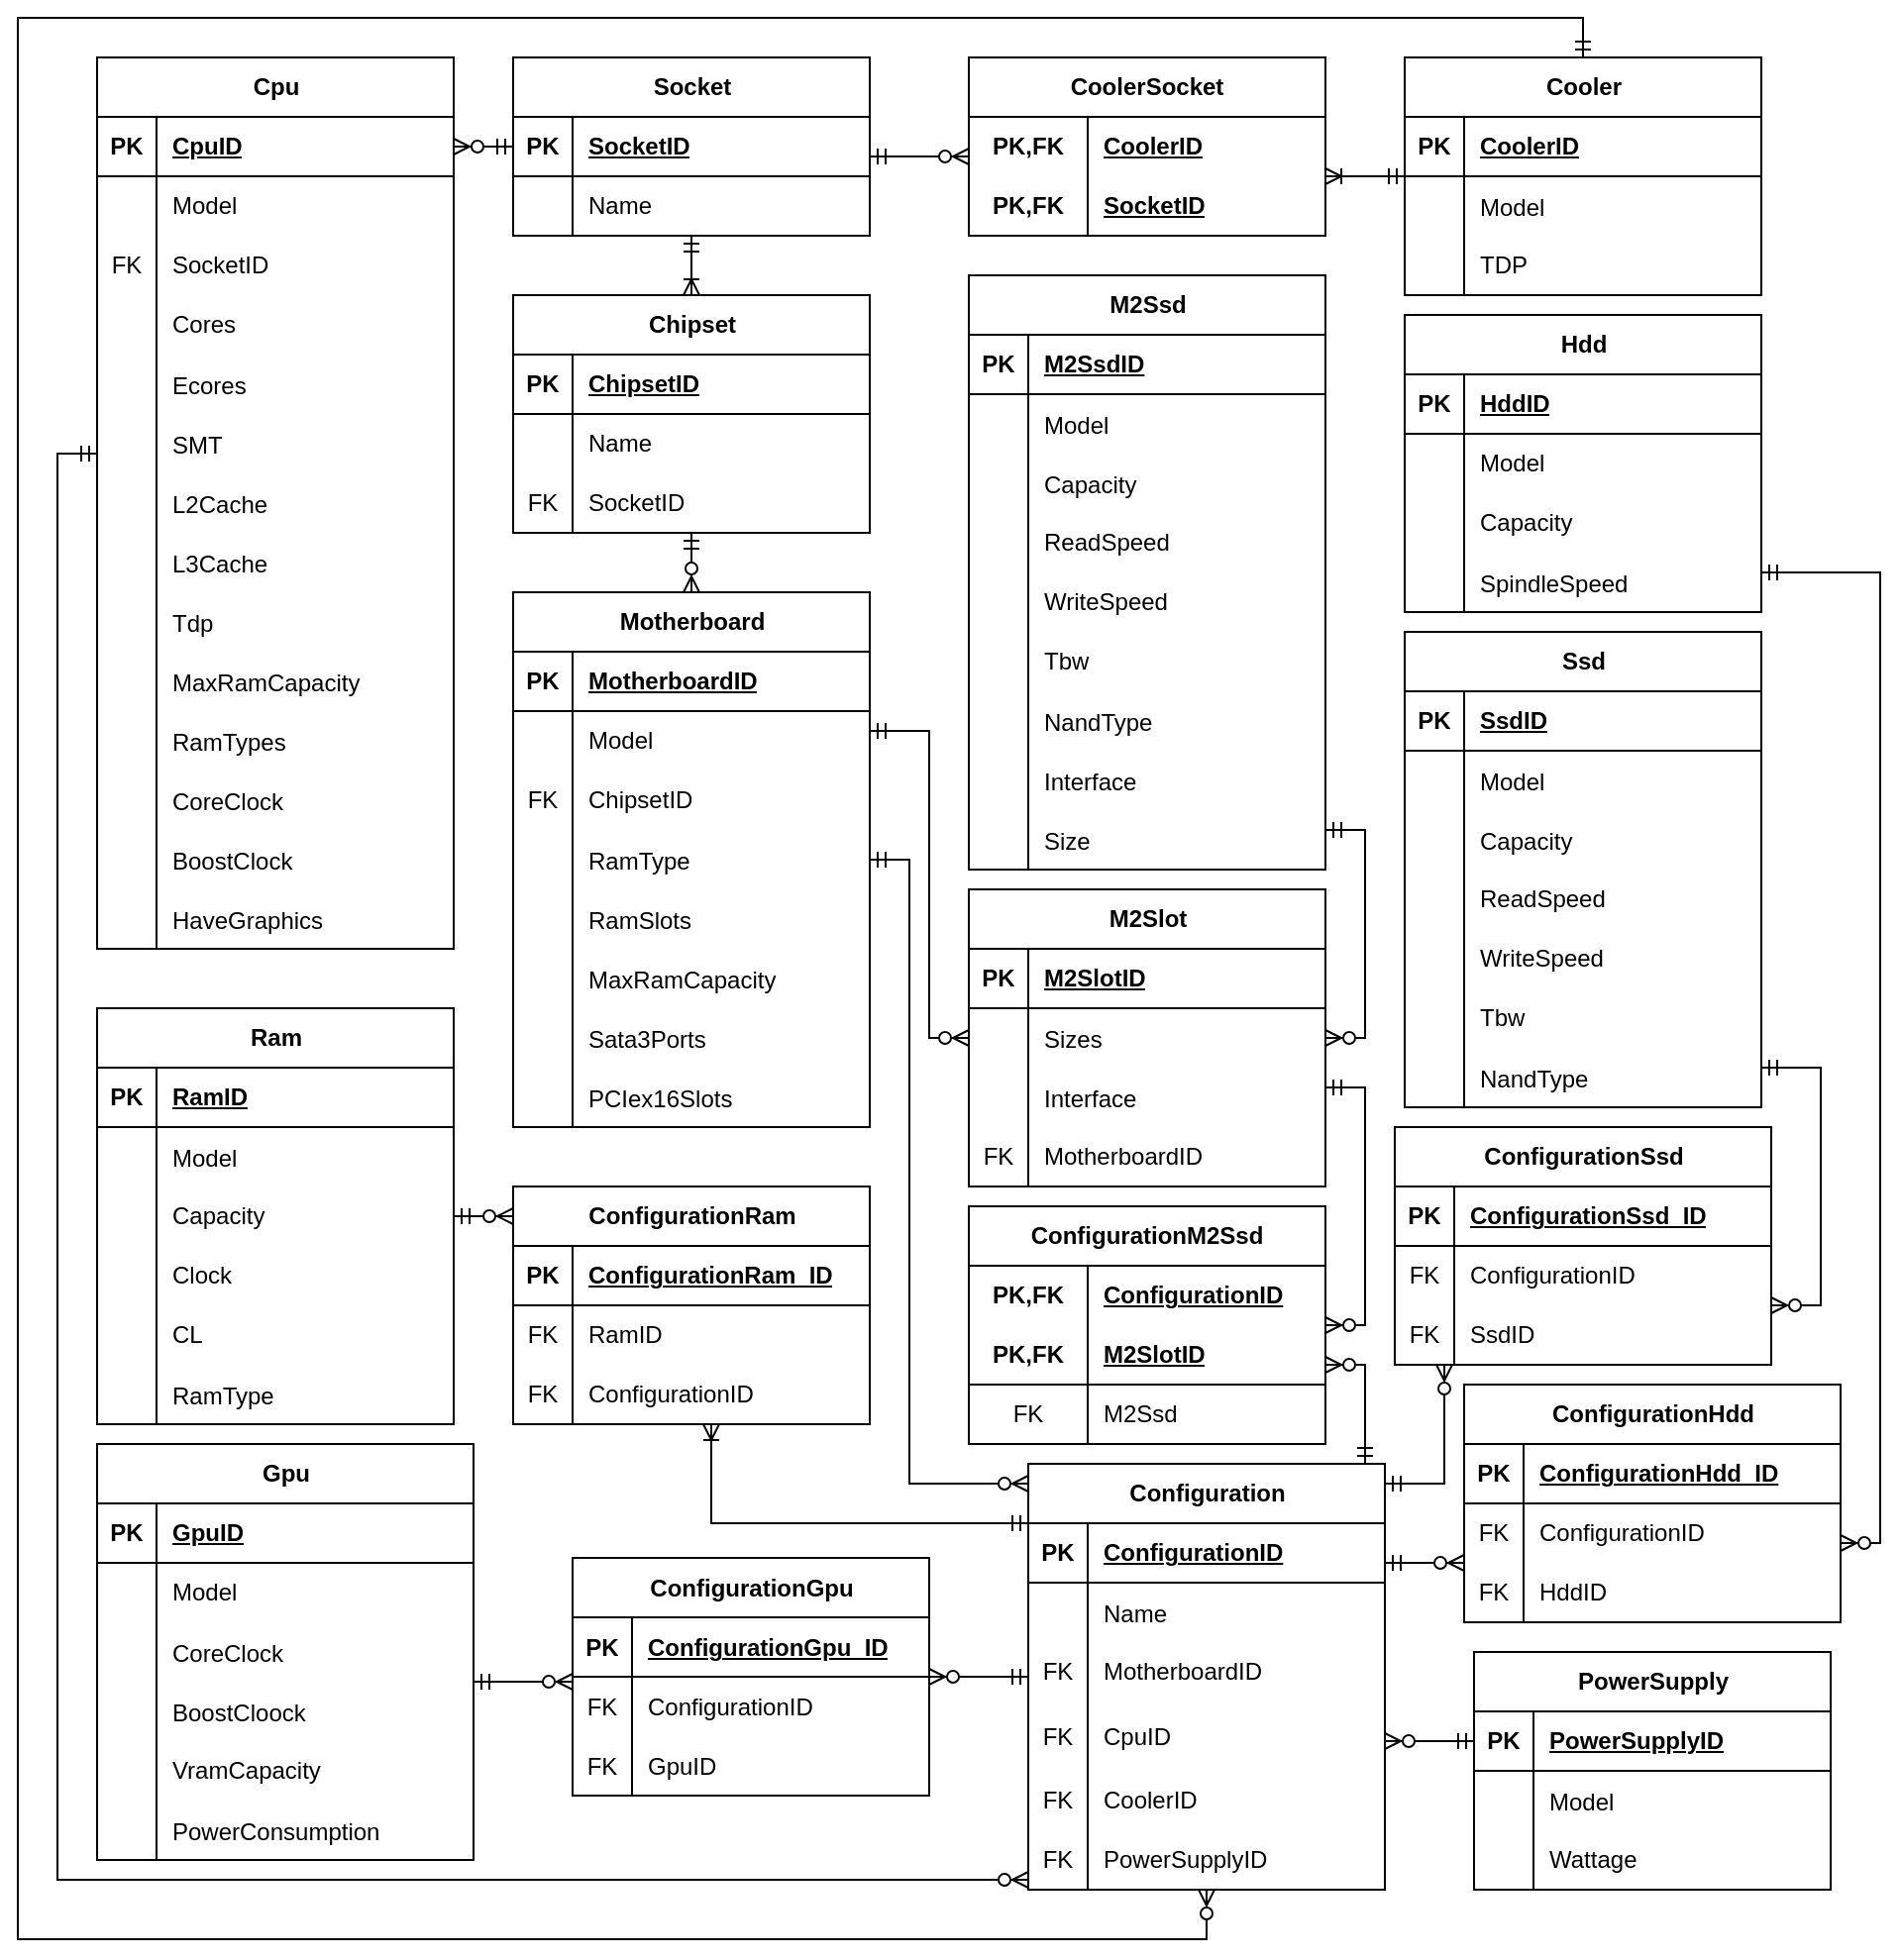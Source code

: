 <mxfile version="22.0.0" type="device">
  <diagram name="Страница — 1" id="UdamKFOE-G2v54wZYNPL">
    <mxGraphModel dx="2787" dy="1843" grid="1" gridSize="10" guides="1" tooltips="1" connect="1" arrows="1" fold="1" page="1" pageScale="1" pageWidth="1100" pageHeight="850" math="0" shadow="0">
      <root>
        <mxCell id="0" />
        <mxCell id="1" parent="0" />
        <mxCell id="NddAvz-Z1nolz6n0DMKI-2" value="Cpu" style="shape=table;startSize=30;container=1;collapsible=1;childLayout=tableLayout;fixedRows=1;rowLines=0;fontStyle=1;align=center;resizeLast=1;html=1;columnLines=1;" parent="1" vertex="1">
          <mxGeometry x="40" y="-360" width="180" height="450" as="geometry" />
        </mxCell>
        <mxCell id="NddAvz-Z1nolz6n0DMKI-3" value="" style="shape=tableRow;horizontal=0;startSize=0;swimlaneHead=0;swimlaneBody=0;fillColor=none;collapsible=0;dropTarget=0;points=[[0,0.5],[1,0.5]];portConstraint=eastwest;top=0;left=0;right=0;bottom=1;" parent="NddAvz-Z1nolz6n0DMKI-2" vertex="1">
          <mxGeometry y="30" width="180" height="30" as="geometry" />
        </mxCell>
        <mxCell id="NddAvz-Z1nolz6n0DMKI-4" value="PK" style="shape=partialRectangle;connectable=0;fillColor=none;top=0;left=0;bottom=0;right=0;fontStyle=1;overflow=hidden;whiteSpace=wrap;html=1;" parent="NddAvz-Z1nolz6n0DMKI-3" vertex="1">
          <mxGeometry width="30" height="30" as="geometry">
            <mxRectangle width="30" height="30" as="alternateBounds" />
          </mxGeometry>
        </mxCell>
        <mxCell id="NddAvz-Z1nolz6n0DMKI-5" value="CpuID" style="shape=partialRectangle;connectable=0;fillColor=none;top=0;left=0;bottom=0;right=0;align=left;spacingLeft=6;fontStyle=5;overflow=hidden;whiteSpace=wrap;html=1;" parent="NddAvz-Z1nolz6n0DMKI-3" vertex="1">
          <mxGeometry x="30" width="150" height="30" as="geometry">
            <mxRectangle width="150" height="30" as="alternateBounds" />
          </mxGeometry>
        </mxCell>
        <mxCell id="NddAvz-Z1nolz6n0DMKI-6" value="" style="shape=tableRow;horizontal=0;startSize=0;swimlaneHead=0;swimlaneBody=0;fillColor=none;collapsible=0;dropTarget=0;points=[[0,0.5],[1,0.5]];portConstraint=eastwest;top=0;left=0;right=0;bottom=0;" parent="NddAvz-Z1nolz6n0DMKI-2" vertex="1">
          <mxGeometry y="60" width="180" height="30" as="geometry" />
        </mxCell>
        <mxCell id="NddAvz-Z1nolz6n0DMKI-7" value="" style="shape=partialRectangle;connectable=0;fillColor=none;top=0;left=0;bottom=0;right=0;editable=1;overflow=hidden;whiteSpace=wrap;html=1;" parent="NddAvz-Z1nolz6n0DMKI-6" vertex="1">
          <mxGeometry width="30" height="30" as="geometry">
            <mxRectangle width="30" height="30" as="alternateBounds" />
          </mxGeometry>
        </mxCell>
        <mxCell id="NddAvz-Z1nolz6n0DMKI-8" value="Model" style="shape=partialRectangle;connectable=0;fillColor=none;top=0;left=0;bottom=0;right=0;align=left;spacingLeft=6;overflow=hidden;whiteSpace=wrap;html=1;" parent="NddAvz-Z1nolz6n0DMKI-6" vertex="1">
          <mxGeometry x="30" width="150" height="30" as="geometry">
            <mxRectangle width="150" height="30" as="alternateBounds" />
          </mxGeometry>
        </mxCell>
        <mxCell id="NddAvz-Z1nolz6n0DMKI-207" value="" style="shape=tableRow;horizontal=0;startSize=0;swimlaneHead=0;swimlaneBody=0;fillColor=none;collapsible=0;dropTarget=0;points=[[0,0.5],[1,0.5]];portConstraint=eastwest;top=0;left=0;right=0;bottom=0;" parent="NddAvz-Z1nolz6n0DMKI-2" vertex="1">
          <mxGeometry y="90" width="180" height="30" as="geometry" />
        </mxCell>
        <mxCell id="NddAvz-Z1nolz6n0DMKI-208" value="FK" style="shape=partialRectangle;connectable=0;fillColor=none;top=0;left=0;bottom=0;right=0;fontStyle=0;overflow=hidden;whiteSpace=wrap;html=1;" parent="NddAvz-Z1nolz6n0DMKI-207" vertex="1">
          <mxGeometry width="30" height="30" as="geometry">
            <mxRectangle width="30" height="30" as="alternateBounds" />
          </mxGeometry>
        </mxCell>
        <mxCell id="NddAvz-Z1nolz6n0DMKI-209" value="SocketID" style="shape=partialRectangle;connectable=0;fillColor=none;top=0;left=0;bottom=0;right=0;align=left;spacingLeft=6;fontStyle=0;overflow=hidden;whiteSpace=wrap;html=1;" parent="NddAvz-Z1nolz6n0DMKI-207" vertex="1">
          <mxGeometry x="30" width="150" height="30" as="geometry">
            <mxRectangle width="150" height="30" as="alternateBounds" />
          </mxGeometry>
        </mxCell>
        <mxCell id="NddAvz-Z1nolz6n0DMKI-12" value="" style="shape=tableRow;horizontal=0;startSize=0;swimlaneHead=0;swimlaneBody=0;fillColor=none;collapsible=0;dropTarget=0;points=[[0,0.5],[1,0.5]];portConstraint=eastwest;top=0;left=0;right=0;bottom=0;" parent="NddAvz-Z1nolz6n0DMKI-2" vertex="1">
          <mxGeometry y="120" width="180" height="30" as="geometry" />
        </mxCell>
        <mxCell id="NddAvz-Z1nolz6n0DMKI-13" value="" style="shape=partialRectangle;connectable=0;fillColor=none;top=0;left=0;bottom=0;right=0;editable=1;overflow=hidden;whiteSpace=wrap;html=1;" parent="NddAvz-Z1nolz6n0DMKI-12" vertex="1">
          <mxGeometry width="30" height="30" as="geometry">
            <mxRectangle width="30" height="30" as="alternateBounds" />
          </mxGeometry>
        </mxCell>
        <mxCell id="NddAvz-Z1nolz6n0DMKI-14" value="Cores" style="shape=partialRectangle;connectable=0;fillColor=none;top=0;left=0;bottom=0;right=0;align=left;spacingLeft=6;overflow=hidden;whiteSpace=wrap;html=1;" parent="NddAvz-Z1nolz6n0DMKI-12" vertex="1">
          <mxGeometry x="30" width="150" height="30" as="geometry">
            <mxRectangle width="150" height="30" as="alternateBounds" />
          </mxGeometry>
        </mxCell>
        <mxCell id="NddAvz-Z1nolz6n0DMKI-87" value="" style="shape=tableRow;horizontal=0;startSize=0;swimlaneHead=0;swimlaneBody=0;fillColor=none;collapsible=0;dropTarget=0;points=[[0,0.5],[1,0.5]];portConstraint=eastwest;top=0;left=0;right=0;bottom=0;" parent="NddAvz-Z1nolz6n0DMKI-2" vertex="1">
          <mxGeometry y="150" width="180" height="30" as="geometry" />
        </mxCell>
        <mxCell id="NddAvz-Z1nolz6n0DMKI-88" value="" style="shape=partialRectangle;connectable=0;fillColor=none;top=0;left=0;bottom=0;right=0;editable=1;overflow=hidden;" parent="NddAvz-Z1nolz6n0DMKI-87" vertex="1">
          <mxGeometry width="30" height="30" as="geometry">
            <mxRectangle width="30" height="30" as="alternateBounds" />
          </mxGeometry>
        </mxCell>
        <mxCell id="NddAvz-Z1nolz6n0DMKI-89" value="Ecores" style="shape=partialRectangle;connectable=0;fillColor=none;top=0;left=0;bottom=0;right=0;align=left;spacingLeft=6;overflow=hidden;" parent="NddAvz-Z1nolz6n0DMKI-87" vertex="1">
          <mxGeometry x="30" width="150" height="30" as="geometry">
            <mxRectangle width="150" height="30" as="alternateBounds" />
          </mxGeometry>
        </mxCell>
        <mxCell id="NddAvz-Z1nolz6n0DMKI-90" value="" style="shape=tableRow;horizontal=0;startSize=0;swimlaneHead=0;swimlaneBody=0;fillColor=none;collapsible=0;dropTarget=0;points=[[0,0.5],[1,0.5]];portConstraint=eastwest;top=0;left=0;right=0;bottom=0;" parent="NddAvz-Z1nolz6n0DMKI-2" vertex="1">
          <mxGeometry y="180" width="180" height="30" as="geometry" />
        </mxCell>
        <mxCell id="NddAvz-Z1nolz6n0DMKI-91" value="" style="shape=partialRectangle;connectable=0;fillColor=none;top=0;left=0;bottom=0;right=0;editable=1;overflow=hidden;" parent="NddAvz-Z1nolz6n0DMKI-90" vertex="1">
          <mxGeometry width="30" height="30" as="geometry">
            <mxRectangle width="30" height="30" as="alternateBounds" />
          </mxGeometry>
        </mxCell>
        <mxCell id="NddAvz-Z1nolz6n0DMKI-92" value="SMT" style="shape=partialRectangle;connectable=0;fillColor=none;top=0;left=0;bottom=0;right=0;align=left;spacingLeft=6;overflow=hidden;" parent="NddAvz-Z1nolz6n0DMKI-90" vertex="1">
          <mxGeometry x="30" width="150" height="30" as="geometry">
            <mxRectangle width="150" height="30" as="alternateBounds" />
          </mxGeometry>
        </mxCell>
        <mxCell id="NddAvz-Z1nolz6n0DMKI-93" value="" style="shape=tableRow;horizontal=0;startSize=0;swimlaneHead=0;swimlaneBody=0;fillColor=none;collapsible=0;dropTarget=0;points=[[0,0.5],[1,0.5]];portConstraint=eastwest;top=0;left=0;right=0;bottom=0;" parent="NddAvz-Z1nolz6n0DMKI-2" vertex="1">
          <mxGeometry y="210" width="180" height="30" as="geometry" />
        </mxCell>
        <mxCell id="NddAvz-Z1nolz6n0DMKI-94" value="" style="shape=partialRectangle;connectable=0;fillColor=none;top=0;left=0;bottom=0;right=0;editable=1;overflow=hidden;" parent="NddAvz-Z1nolz6n0DMKI-93" vertex="1">
          <mxGeometry width="30" height="30" as="geometry">
            <mxRectangle width="30" height="30" as="alternateBounds" />
          </mxGeometry>
        </mxCell>
        <mxCell id="NddAvz-Z1nolz6n0DMKI-95" value="L2Cache" style="shape=partialRectangle;connectable=0;fillColor=none;top=0;left=0;bottom=0;right=0;align=left;spacingLeft=6;overflow=hidden;" parent="NddAvz-Z1nolz6n0DMKI-93" vertex="1">
          <mxGeometry x="30" width="150" height="30" as="geometry">
            <mxRectangle width="150" height="30" as="alternateBounds" />
          </mxGeometry>
        </mxCell>
        <mxCell id="NddAvz-Z1nolz6n0DMKI-96" value="" style="shape=tableRow;horizontal=0;startSize=0;swimlaneHead=0;swimlaneBody=0;fillColor=none;collapsible=0;dropTarget=0;points=[[0,0.5],[1,0.5]];portConstraint=eastwest;top=0;left=0;right=0;bottom=0;" parent="NddAvz-Z1nolz6n0DMKI-2" vertex="1">
          <mxGeometry y="240" width="180" height="30" as="geometry" />
        </mxCell>
        <mxCell id="NddAvz-Z1nolz6n0DMKI-97" value="" style="shape=partialRectangle;connectable=0;fillColor=none;top=0;left=0;bottom=0;right=0;editable=1;overflow=hidden;" parent="NddAvz-Z1nolz6n0DMKI-96" vertex="1">
          <mxGeometry width="30" height="30" as="geometry">
            <mxRectangle width="30" height="30" as="alternateBounds" />
          </mxGeometry>
        </mxCell>
        <mxCell id="NddAvz-Z1nolz6n0DMKI-98" value="L3Cache" style="shape=partialRectangle;connectable=0;fillColor=none;top=0;left=0;bottom=0;right=0;align=left;spacingLeft=6;overflow=hidden;" parent="NddAvz-Z1nolz6n0DMKI-96" vertex="1">
          <mxGeometry x="30" width="150" height="30" as="geometry">
            <mxRectangle width="150" height="30" as="alternateBounds" />
          </mxGeometry>
        </mxCell>
        <mxCell id="NddAvz-Z1nolz6n0DMKI-102" value="" style="shape=tableRow;horizontal=0;startSize=0;swimlaneHead=0;swimlaneBody=0;fillColor=none;collapsible=0;dropTarget=0;points=[[0,0.5],[1,0.5]];portConstraint=eastwest;top=0;left=0;right=0;bottom=0;" parent="NddAvz-Z1nolz6n0DMKI-2" vertex="1">
          <mxGeometry y="270" width="180" height="30" as="geometry" />
        </mxCell>
        <mxCell id="NddAvz-Z1nolz6n0DMKI-103" value="" style="shape=partialRectangle;connectable=0;fillColor=none;top=0;left=0;bottom=0;right=0;editable=1;overflow=hidden;" parent="NddAvz-Z1nolz6n0DMKI-102" vertex="1">
          <mxGeometry width="30" height="30" as="geometry">
            <mxRectangle width="30" height="30" as="alternateBounds" />
          </mxGeometry>
        </mxCell>
        <mxCell id="NddAvz-Z1nolz6n0DMKI-104" value="Tdp" style="shape=partialRectangle;connectable=0;fillColor=none;top=0;left=0;bottom=0;right=0;align=left;spacingLeft=6;overflow=hidden;" parent="NddAvz-Z1nolz6n0DMKI-102" vertex="1">
          <mxGeometry x="30" width="150" height="30" as="geometry">
            <mxRectangle width="150" height="30" as="alternateBounds" />
          </mxGeometry>
        </mxCell>
        <mxCell id="NddAvz-Z1nolz6n0DMKI-105" value="" style="shape=tableRow;horizontal=0;startSize=0;swimlaneHead=0;swimlaneBody=0;fillColor=none;collapsible=0;dropTarget=0;points=[[0,0.5],[1,0.5]];portConstraint=eastwest;top=0;left=0;right=0;bottom=0;" parent="NddAvz-Z1nolz6n0DMKI-2" vertex="1">
          <mxGeometry y="300" width="180" height="30" as="geometry" />
        </mxCell>
        <mxCell id="NddAvz-Z1nolz6n0DMKI-106" value="" style="shape=partialRectangle;connectable=0;fillColor=none;top=0;left=0;bottom=0;right=0;editable=1;overflow=hidden;" parent="NddAvz-Z1nolz6n0DMKI-105" vertex="1">
          <mxGeometry width="30" height="30" as="geometry">
            <mxRectangle width="30" height="30" as="alternateBounds" />
          </mxGeometry>
        </mxCell>
        <mxCell id="NddAvz-Z1nolz6n0DMKI-107" value="MaxRamCapacity" style="shape=partialRectangle;connectable=0;fillColor=none;top=0;left=0;bottom=0;right=0;align=left;spacingLeft=6;overflow=hidden;" parent="NddAvz-Z1nolz6n0DMKI-105" vertex="1">
          <mxGeometry x="30" width="150" height="30" as="geometry">
            <mxRectangle width="150" height="30" as="alternateBounds" />
          </mxGeometry>
        </mxCell>
        <mxCell id="kGMz25evwBKDb5Sjtnsn-4" value="" style="shape=tableRow;horizontal=0;startSize=0;swimlaneHead=0;swimlaneBody=0;fillColor=none;collapsible=0;dropTarget=0;points=[[0,0.5],[1,0.5]];portConstraint=eastwest;top=0;left=0;right=0;bottom=0;" parent="NddAvz-Z1nolz6n0DMKI-2" vertex="1">
          <mxGeometry y="330" width="180" height="30" as="geometry" />
        </mxCell>
        <mxCell id="kGMz25evwBKDb5Sjtnsn-5" value="" style="shape=partialRectangle;connectable=0;fillColor=none;top=0;left=0;bottom=0;right=0;editable=1;overflow=hidden;" parent="kGMz25evwBKDb5Sjtnsn-4" vertex="1">
          <mxGeometry width="30" height="30" as="geometry">
            <mxRectangle width="30" height="30" as="alternateBounds" />
          </mxGeometry>
        </mxCell>
        <mxCell id="kGMz25evwBKDb5Sjtnsn-6" value="RamTypes" style="shape=partialRectangle;connectable=0;fillColor=none;top=0;left=0;bottom=0;right=0;align=left;spacingLeft=6;overflow=hidden;" parent="kGMz25evwBKDb5Sjtnsn-4" vertex="1">
          <mxGeometry x="30" width="150" height="30" as="geometry">
            <mxRectangle width="150" height="30" as="alternateBounds" />
          </mxGeometry>
        </mxCell>
        <mxCell id="NddAvz-Z1nolz6n0DMKI-108" value="" style="shape=tableRow;horizontal=0;startSize=0;swimlaneHead=0;swimlaneBody=0;fillColor=none;collapsible=0;dropTarget=0;points=[[0,0.5],[1,0.5]];portConstraint=eastwest;top=0;left=0;right=0;bottom=0;" parent="NddAvz-Z1nolz6n0DMKI-2" vertex="1">
          <mxGeometry y="360" width="180" height="30" as="geometry" />
        </mxCell>
        <mxCell id="NddAvz-Z1nolz6n0DMKI-109" value="" style="shape=partialRectangle;connectable=0;fillColor=none;top=0;left=0;bottom=0;right=0;editable=1;overflow=hidden;" parent="NddAvz-Z1nolz6n0DMKI-108" vertex="1">
          <mxGeometry width="30" height="30" as="geometry">
            <mxRectangle width="30" height="30" as="alternateBounds" />
          </mxGeometry>
        </mxCell>
        <mxCell id="NddAvz-Z1nolz6n0DMKI-110" value="CoreClock" style="shape=partialRectangle;connectable=0;fillColor=none;top=0;left=0;bottom=0;right=0;align=left;spacingLeft=6;overflow=hidden;" parent="NddAvz-Z1nolz6n0DMKI-108" vertex="1">
          <mxGeometry x="30" width="150" height="30" as="geometry">
            <mxRectangle width="150" height="30" as="alternateBounds" />
          </mxGeometry>
        </mxCell>
        <mxCell id="NddAvz-Z1nolz6n0DMKI-111" value="" style="shape=tableRow;horizontal=0;startSize=0;swimlaneHead=0;swimlaneBody=0;fillColor=none;collapsible=0;dropTarget=0;points=[[0,0.5],[1,0.5]];portConstraint=eastwest;top=0;left=0;right=0;bottom=0;" parent="NddAvz-Z1nolz6n0DMKI-2" vertex="1">
          <mxGeometry y="390" width="180" height="30" as="geometry" />
        </mxCell>
        <mxCell id="NddAvz-Z1nolz6n0DMKI-112" value="" style="shape=partialRectangle;connectable=0;fillColor=none;top=0;left=0;bottom=0;right=0;editable=1;overflow=hidden;" parent="NddAvz-Z1nolz6n0DMKI-111" vertex="1">
          <mxGeometry width="30" height="30" as="geometry">
            <mxRectangle width="30" height="30" as="alternateBounds" />
          </mxGeometry>
        </mxCell>
        <mxCell id="NddAvz-Z1nolz6n0DMKI-113" value="BoostClock" style="shape=partialRectangle;connectable=0;fillColor=none;top=0;left=0;bottom=0;right=0;align=left;spacingLeft=6;overflow=hidden;" parent="NddAvz-Z1nolz6n0DMKI-111" vertex="1">
          <mxGeometry x="30" width="150" height="30" as="geometry">
            <mxRectangle width="150" height="30" as="alternateBounds" />
          </mxGeometry>
        </mxCell>
        <mxCell id="mi3IFSnGhxSNRP53b42l-1" value="" style="shape=tableRow;horizontal=0;startSize=0;swimlaneHead=0;swimlaneBody=0;fillColor=none;collapsible=0;dropTarget=0;points=[[0,0.5],[1,0.5]];portConstraint=eastwest;top=0;left=0;right=0;bottom=0;" parent="NddAvz-Z1nolz6n0DMKI-2" vertex="1">
          <mxGeometry y="420" width="180" height="30" as="geometry" />
        </mxCell>
        <mxCell id="mi3IFSnGhxSNRP53b42l-2" value="" style="shape=partialRectangle;connectable=0;fillColor=none;top=0;left=0;bottom=0;right=0;editable=1;overflow=hidden;" parent="mi3IFSnGhxSNRP53b42l-1" vertex="1">
          <mxGeometry width="30" height="30" as="geometry">
            <mxRectangle width="30" height="30" as="alternateBounds" />
          </mxGeometry>
        </mxCell>
        <mxCell id="mi3IFSnGhxSNRP53b42l-3" value="HaveGraphics" style="shape=partialRectangle;connectable=0;fillColor=none;top=0;left=0;bottom=0;right=0;align=left;spacingLeft=6;overflow=hidden;" parent="mi3IFSnGhxSNRP53b42l-1" vertex="1">
          <mxGeometry x="30" width="150" height="30" as="geometry">
            <mxRectangle width="150" height="30" as="alternateBounds" />
          </mxGeometry>
        </mxCell>
        <mxCell id="NddAvz-Z1nolz6n0DMKI-15" value="Motherboard" style="shape=table;startSize=30;container=1;collapsible=1;childLayout=tableLayout;fixedRows=1;rowLines=0;fontStyle=1;align=center;resizeLast=1;html=1;" parent="1" vertex="1">
          <mxGeometry x="250" y="-90" width="180" height="270" as="geometry" />
        </mxCell>
        <mxCell id="NddAvz-Z1nolz6n0DMKI-16" value="" style="shape=tableRow;horizontal=0;startSize=0;swimlaneHead=0;swimlaneBody=0;fillColor=none;collapsible=0;dropTarget=0;points=[[0,0.5],[1,0.5]];portConstraint=eastwest;top=0;left=0;right=0;bottom=1;" parent="NddAvz-Z1nolz6n0DMKI-15" vertex="1">
          <mxGeometry y="30" width="180" height="30" as="geometry" />
        </mxCell>
        <mxCell id="NddAvz-Z1nolz6n0DMKI-17" value="PK" style="shape=partialRectangle;connectable=0;fillColor=none;top=0;left=0;bottom=0;right=0;fontStyle=1;overflow=hidden;whiteSpace=wrap;html=1;" parent="NddAvz-Z1nolz6n0DMKI-16" vertex="1">
          <mxGeometry width="30" height="30" as="geometry">
            <mxRectangle width="30" height="30" as="alternateBounds" />
          </mxGeometry>
        </mxCell>
        <mxCell id="NddAvz-Z1nolz6n0DMKI-18" value="MotherboardID" style="shape=partialRectangle;connectable=0;fillColor=none;top=0;left=0;bottom=0;right=0;align=left;spacingLeft=6;fontStyle=5;overflow=hidden;whiteSpace=wrap;html=1;" parent="NddAvz-Z1nolz6n0DMKI-16" vertex="1">
          <mxGeometry x="30" width="150" height="30" as="geometry">
            <mxRectangle width="150" height="30" as="alternateBounds" />
          </mxGeometry>
        </mxCell>
        <mxCell id="NddAvz-Z1nolz6n0DMKI-19" value="" style="shape=tableRow;horizontal=0;startSize=0;swimlaneHead=0;swimlaneBody=0;fillColor=none;collapsible=0;dropTarget=0;points=[[0,0.5],[1,0.5]];portConstraint=eastwest;top=0;left=0;right=0;bottom=0;" parent="NddAvz-Z1nolz6n0DMKI-15" vertex="1">
          <mxGeometry y="60" width="180" height="30" as="geometry" />
        </mxCell>
        <mxCell id="NddAvz-Z1nolz6n0DMKI-20" value="" style="shape=partialRectangle;connectable=0;fillColor=none;top=0;left=0;bottom=0;right=0;editable=1;overflow=hidden;whiteSpace=wrap;html=1;" parent="NddAvz-Z1nolz6n0DMKI-19" vertex="1">
          <mxGeometry width="30" height="30" as="geometry">
            <mxRectangle width="30" height="30" as="alternateBounds" />
          </mxGeometry>
        </mxCell>
        <mxCell id="NddAvz-Z1nolz6n0DMKI-21" value="Model" style="shape=partialRectangle;connectable=0;fillColor=none;top=0;left=0;bottom=0;right=0;align=left;spacingLeft=6;overflow=hidden;whiteSpace=wrap;html=1;" parent="NddAvz-Z1nolz6n0DMKI-19" vertex="1">
          <mxGeometry x="30" width="150" height="30" as="geometry">
            <mxRectangle width="150" height="30" as="alternateBounds" />
          </mxGeometry>
        </mxCell>
        <mxCell id="NddAvz-Z1nolz6n0DMKI-25" value="" style="shape=tableRow;horizontal=0;startSize=0;swimlaneHead=0;swimlaneBody=0;fillColor=none;collapsible=0;dropTarget=0;points=[[0,0.5],[1,0.5]];portConstraint=eastwest;top=0;left=0;right=0;bottom=0;" parent="NddAvz-Z1nolz6n0DMKI-15" vertex="1">
          <mxGeometry y="90" width="180" height="30" as="geometry" />
        </mxCell>
        <mxCell id="NddAvz-Z1nolz6n0DMKI-26" value="FK" style="shape=partialRectangle;connectable=0;fillColor=none;top=0;left=0;bottom=0;right=0;editable=1;overflow=hidden;whiteSpace=wrap;html=1;" parent="NddAvz-Z1nolz6n0DMKI-25" vertex="1">
          <mxGeometry width="30" height="30" as="geometry">
            <mxRectangle width="30" height="30" as="alternateBounds" />
          </mxGeometry>
        </mxCell>
        <mxCell id="NddAvz-Z1nolz6n0DMKI-27" value="ChipsetID" style="shape=partialRectangle;connectable=0;fillColor=none;top=0;left=0;bottom=0;right=0;align=left;spacingLeft=6;overflow=hidden;whiteSpace=wrap;html=1;" parent="NddAvz-Z1nolz6n0DMKI-25" vertex="1">
          <mxGeometry x="30" width="150" height="30" as="geometry">
            <mxRectangle width="150" height="30" as="alternateBounds" />
          </mxGeometry>
        </mxCell>
        <mxCell id="kGMz25evwBKDb5Sjtnsn-7" value="" style="shape=tableRow;horizontal=0;startSize=0;swimlaneHead=0;swimlaneBody=0;fillColor=none;collapsible=0;dropTarget=0;points=[[0,0.5],[1,0.5]];portConstraint=eastwest;top=0;left=0;right=0;bottom=0;" parent="NddAvz-Z1nolz6n0DMKI-15" vertex="1">
          <mxGeometry y="120" width="180" height="30" as="geometry" />
        </mxCell>
        <mxCell id="kGMz25evwBKDb5Sjtnsn-8" value="" style="shape=partialRectangle;connectable=0;fillColor=none;top=0;left=0;bottom=0;right=0;editable=1;overflow=hidden;" parent="kGMz25evwBKDb5Sjtnsn-7" vertex="1">
          <mxGeometry width="30" height="30" as="geometry">
            <mxRectangle width="30" height="30" as="alternateBounds" />
          </mxGeometry>
        </mxCell>
        <mxCell id="kGMz25evwBKDb5Sjtnsn-9" value="RamType" style="shape=partialRectangle;connectable=0;fillColor=none;top=0;left=0;bottom=0;right=0;align=left;spacingLeft=6;overflow=hidden;" parent="kGMz25evwBKDb5Sjtnsn-7" vertex="1">
          <mxGeometry x="30" width="150" height="30" as="geometry">
            <mxRectangle width="150" height="30" as="alternateBounds" />
          </mxGeometry>
        </mxCell>
        <mxCell id="NddAvz-Z1nolz6n0DMKI-144" value="" style="shape=tableRow;horizontal=0;startSize=0;swimlaneHead=0;swimlaneBody=0;fillColor=none;collapsible=0;dropTarget=0;points=[[0,0.5],[1,0.5]];portConstraint=eastwest;top=0;left=0;right=0;bottom=0;" parent="NddAvz-Z1nolz6n0DMKI-15" vertex="1">
          <mxGeometry y="150" width="180" height="30" as="geometry" />
        </mxCell>
        <mxCell id="NddAvz-Z1nolz6n0DMKI-145" value="" style="shape=partialRectangle;connectable=0;fillColor=none;top=0;left=0;bottom=0;right=0;editable=1;overflow=hidden;" parent="NddAvz-Z1nolz6n0DMKI-144" vertex="1">
          <mxGeometry width="30" height="30" as="geometry">
            <mxRectangle width="30" height="30" as="alternateBounds" />
          </mxGeometry>
        </mxCell>
        <mxCell id="NddAvz-Z1nolz6n0DMKI-146" value="RamSlots" style="shape=partialRectangle;connectable=0;fillColor=none;top=0;left=0;bottom=0;right=0;align=left;spacingLeft=6;overflow=hidden;" parent="NddAvz-Z1nolz6n0DMKI-144" vertex="1">
          <mxGeometry x="30" width="150" height="30" as="geometry">
            <mxRectangle width="150" height="30" as="alternateBounds" />
          </mxGeometry>
        </mxCell>
        <mxCell id="NddAvz-Z1nolz6n0DMKI-153" value="" style="shape=tableRow;horizontal=0;startSize=0;swimlaneHead=0;swimlaneBody=0;fillColor=none;collapsible=0;dropTarget=0;points=[[0,0.5],[1,0.5]];portConstraint=eastwest;top=0;left=0;right=0;bottom=0;" parent="NddAvz-Z1nolz6n0DMKI-15" vertex="1">
          <mxGeometry y="180" width="180" height="30" as="geometry" />
        </mxCell>
        <mxCell id="NddAvz-Z1nolz6n0DMKI-154" value="" style="shape=partialRectangle;connectable=0;fillColor=none;top=0;left=0;bottom=0;right=0;editable=1;overflow=hidden;" parent="NddAvz-Z1nolz6n0DMKI-153" vertex="1">
          <mxGeometry width="30" height="30" as="geometry">
            <mxRectangle width="30" height="30" as="alternateBounds" />
          </mxGeometry>
        </mxCell>
        <mxCell id="NddAvz-Z1nolz6n0DMKI-155" value="MaxRamCapacity" style="shape=partialRectangle;connectable=0;fillColor=none;top=0;left=0;bottom=0;right=0;align=left;spacingLeft=6;overflow=hidden;" parent="NddAvz-Z1nolz6n0DMKI-153" vertex="1">
          <mxGeometry x="30" width="150" height="30" as="geometry">
            <mxRectangle width="150" height="30" as="alternateBounds" />
          </mxGeometry>
        </mxCell>
        <mxCell id="NddAvz-Z1nolz6n0DMKI-159" value="" style="shape=tableRow;horizontal=0;startSize=0;swimlaneHead=0;swimlaneBody=0;fillColor=none;collapsible=0;dropTarget=0;points=[[0,0.5],[1,0.5]];portConstraint=eastwest;top=0;left=0;right=0;bottom=0;" parent="NddAvz-Z1nolz6n0DMKI-15" vertex="1">
          <mxGeometry y="210" width="180" height="30" as="geometry" />
        </mxCell>
        <mxCell id="NddAvz-Z1nolz6n0DMKI-160" value="" style="shape=partialRectangle;connectable=0;fillColor=none;top=0;left=0;bottom=0;right=0;editable=1;overflow=hidden;" parent="NddAvz-Z1nolz6n0DMKI-159" vertex="1">
          <mxGeometry width="30" height="30" as="geometry">
            <mxRectangle width="30" height="30" as="alternateBounds" />
          </mxGeometry>
        </mxCell>
        <mxCell id="NddAvz-Z1nolz6n0DMKI-161" value="Sata3Ports" style="shape=partialRectangle;connectable=0;fillColor=none;top=0;left=0;bottom=0;right=0;align=left;spacingLeft=6;overflow=hidden;" parent="NddAvz-Z1nolz6n0DMKI-159" vertex="1">
          <mxGeometry x="30" width="150" height="30" as="geometry">
            <mxRectangle width="150" height="30" as="alternateBounds" />
          </mxGeometry>
        </mxCell>
        <mxCell id="NddAvz-Z1nolz6n0DMKI-162" value="" style="shape=tableRow;horizontal=0;startSize=0;swimlaneHead=0;swimlaneBody=0;fillColor=none;collapsible=0;dropTarget=0;points=[[0,0.5],[1,0.5]];portConstraint=eastwest;top=0;left=0;right=0;bottom=0;" parent="NddAvz-Z1nolz6n0DMKI-15" vertex="1">
          <mxGeometry y="240" width="180" height="30" as="geometry" />
        </mxCell>
        <mxCell id="NddAvz-Z1nolz6n0DMKI-163" value="" style="shape=partialRectangle;connectable=0;fillColor=none;top=0;left=0;bottom=0;right=0;editable=1;overflow=hidden;" parent="NddAvz-Z1nolz6n0DMKI-162" vertex="1">
          <mxGeometry width="30" height="30" as="geometry">
            <mxRectangle width="30" height="30" as="alternateBounds" />
          </mxGeometry>
        </mxCell>
        <mxCell id="NddAvz-Z1nolz6n0DMKI-164" value="PCIex16Slots" style="shape=partialRectangle;connectable=0;fillColor=none;top=0;left=0;bottom=0;right=0;align=left;spacingLeft=6;overflow=hidden;" parent="NddAvz-Z1nolz6n0DMKI-162" vertex="1">
          <mxGeometry x="30" width="150" height="30" as="geometry">
            <mxRectangle width="150" height="30" as="alternateBounds" />
          </mxGeometry>
        </mxCell>
        <mxCell id="NddAvz-Z1nolz6n0DMKI-28" value="Ram" style="shape=table;startSize=30;container=1;collapsible=1;childLayout=tableLayout;fixedRows=1;rowLines=0;fontStyle=1;align=center;resizeLast=1;html=1;" parent="1" vertex="1">
          <mxGeometry x="40" y="120" width="180" height="210" as="geometry" />
        </mxCell>
        <mxCell id="NddAvz-Z1nolz6n0DMKI-29" value="" style="shape=tableRow;horizontal=0;startSize=0;swimlaneHead=0;swimlaneBody=0;fillColor=none;collapsible=0;dropTarget=0;points=[[0,0.5],[1,0.5]];portConstraint=eastwest;top=0;left=0;right=0;bottom=1;" parent="NddAvz-Z1nolz6n0DMKI-28" vertex="1">
          <mxGeometry y="30" width="180" height="30" as="geometry" />
        </mxCell>
        <mxCell id="NddAvz-Z1nolz6n0DMKI-30" value="PK" style="shape=partialRectangle;connectable=0;fillColor=none;top=0;left=0;bottom=0;right=0;fontStyle=1;overflow=hidden;whiteSpace=wrap;html=1;" parent="NddAvz-Z1nolz6n0DMKI-29" vertex="1">
          <mxGeometry width="30" height="30" as="geometry">
            <mxRectangle width="30" height="30" as="alternateBounds" />
          </mxGeometry>
        </mxCell>
        <mxCell id="NddAvz-Z1nolz6n0DMKI-31" value="RamID" style="shape=partialRectangle;connectable=0;fillColor=none;top=0;left=0;bottom=0;right=0;align=left;spacingLeft=6;fontStyle=5;overflow=hidden;whiteSpace=wrap;html=1;" parent="NddAvz-Z1nolz6n0DMKI-29" vertex="1">
          <mxGeometry x="30" width="150" height="30" as="geometry">
            <mxRectangle width="150" height="30" as="alternateBounds" />
          </mxGeometry>
        </mxCell>
        <mxCell id="NddAvz-Z1nolz6n0DMKI-141" value="" style="shape=tableRow;horizontal=0;startSize=0;swimlaneHead=0;swimlaneBody=0;fillColor=none;collapsible=0;dropTarget=0;points=[[0,0.5],[1,0.5]];portConstraint=eastwest;top=0;left=0;right=0;bottom=0;" parent="NddAvz-Z1nolz6n0DMKI-28" vertex="1">
          <mxGeometry y="60" width="180" height="30" as="geometry" />
        </mxCell>
        <mxCell id="NddAvz-Z1nolz6n0DMKI-142" value="" style="shape=partialRectangle;connectable=0;fillColor=none;top=0;left=0;bottom=0;right=0;editable=1;overflow=hidden;" parent="NddAvz-Z1nolz6n0DMKI-141" vertex="1">
          <mxGeometry width="30" height="30" as="geometry">
            <mxRectangle width="30" height="30" as="alternateBounds" />
          </mxGeometry>
        </mxCell>
        <mxCell id="NddAvz-Z1nolz6n0DMKI-143" value="Model" style="shape=partialRectangle;connectable=0;fillColor=none;top=0;left=0;bottom=0;right=0;align=left;spacingLeft=6;overflow=hidden;" parent="NddAvz-Z1nolz6n0DMKI-141" vertex="1">
          <mxGeometry x="30" width="150" height="30" as="geometry">
            <mxRectangle width="150" height="30" as="alternateBounds" />
          </mxGeometry>
        </mxCell>
        <mxCell id="NddAvz-Z1nolz6n0DMKI-32" value="" style="shape=tableRow;horizontal=0;startSize=0;swimlaneHead=0;swimlaneBody=0;fillColor=none;collapsible=0;dropTarget=0;points=[[0,0.5],[1,0.5]];portConstraint=eastwest;top=0;left=0;right=0;bottom=0;" parent="NddAvz-Z1nolz6n0DMKI-28" vertex="1">
          <mxGeometry y="90" width="180" height="30" as="geometry" />
        </mxCell>
        <mxCell id="NddAvz-Z1nolz6n0DMKI-33" value="" style="shape=partialRectangle;connectable=0;fillColor=none;top=0;left=0;bottom=0;right=0;editable=1;overflow=hidden;whiteSpace=wrap;html=1;" parent="NddAvz-Z1nolz6n0DMKI-32" vertex="1">
          <mxGeometry width="30" height="30" as="geometry">
            <mxRectangle width="30" height="30" as="alternateBounds" />
          </mxGeometry>
        </mxCell>
        <mxCell id="NddAvz-Z1nolz6n0DMKI-34" value="Capacity" style="shape=partialRectangle;connectable=0;fillColor=none;top=0;left=0;bottom=0;right=0;align=left;spacingLeft=6;overflow=hidden;whiteSpace=wrap;html=1;" parent="NddAvz-Z1nolz6n0DMKI-32" vertex="1">
          <mxGeometry x="30" width="150" height="30" as="geometry">
            <mxRectangle width="150" height="30" as="alternateBounds" />
          </mxGeometry>
        </mxCell>
        <mxCell id="NddAvz-Z1nolz6n0DMKI-35" value="" style="shape=tableRow;horizontal=0;startSize=0;swimlaneHead=0;swimlaneBody=0;fillColor=none;collapsible=0;dropTarget=0;points=[[0,0.5],[1,0.5]];portConstraint=eastwest;top=0;left=0;right=0;bottom=0;" parent="NddAvz-Z1nolz6n0DMKI-28" vertex="1">
          <mxGeometry y="120" width="180" height="30" as="geometry" />
        </mxCell>
        <mxCell id="NddAvz-Z1nolz6n0DMKI-36" value="" style="shape=partialRectangle;connectable=0;fillColor=none;top=0;left=0;bottom=0;right=0;editable=1;overflow=hidden;whiteSpace=wrap;html=1;" parent="NddAvz-Z1nolz6n0DMKI-35" vertex="1">
          <mxGeometry width="30" height="30" as="geometry">
            <mxRectangle width="30" height="30" as="alternateBounds" />
          </mxGeometry>
        </mxCell>
        <mxCell id="NddAvz-Z1nolz6n0DMKI-37" value="Clock" style="shape=partialRectangle;connectable=0;fillColor=none;top=0;left=0;bottom=0;right=0;align=left;spacingLeft=6;overflow=hidden;whiteSpace=wrap;html=1;" parent="NddAvz-Z1nolz6n0DMKI-35" vertex="1">
          <mxGeometry x="30" width="150" height="30" as="geometry">
            <mxRectangle width="150" height="30" as="alternateBounds" />
          </mxGeometry>
        </mxCell>
        <mxCell id="NddAvz-Z1nolz6n0DMKI-38" value="" style="shape=tableRow;horizontal=0;startSize=0;swimlaneHead=0;swimlaneBody=0;fillColor=none;collapsible=0;dropTarget=0;points=[[0,0.5],[1,0.5]];portConstraint=eastwest;top=0;left=0;right=0;bottom=0;" parent="NddAvz-Z1nolz6n0DMKI-28" vertex="1">
          <mxGeometry y="150" width="180" height="30" as="geometry" />
        </mxCell>
        <mxCell id="NddAvz-Z1nolz6n0DMKI-39" value="" style="shape=partialRectangle;connectable=0;fillColor=none;top=0;left=0;bottom=0;right=0;editable=1;overflow=hidden;whiteSpace=wrap;html=1;" parent="NddAvz-Z1nolz6n0DMKI-38" vertex="1">
          <mxGeometry width="30" height="30" as="geometry">
            <mxRectangle width="30" height="30" as="alternateBounds" />
          </mxGeometry>
        </mxCell>
        <mxCell id="NddAvz-Z1nolz6n0DMKI-40" value="CL" style="shape=partialRectangle;connectable=0;fillColor=none;top=0;left=0;bottom=0;right=0;align=left;spacingLeft=6;overflow=hidden;whiteSpace=wrap;html=1;" parent="NddAvz-Z1nolz6n0DMKI-38" vertex="1">
          <mxGeometry x="30" width="150" height="30" as="geometry">
            <mxRectangle width="150" height="30" as="alternateBounds" />
          </mxGeometry>
        </mxCell>
        <mxCell id="kGMz25evwBKDb5Sjtnsn-1" value="" style="shape=tableRow;horizontal=0;startSize=0;swimlaneHead=0;swimlaneBody=0;fillColor=none;collapsible=0;dropTarget=0;points=[[0,0.5],[1,0.5]];portConstraint=eastwest;top=0;left=0;right=0;bottom=0;" parent="NddAvz-Z1nolz6n0DMKI-28" vertex="1">
          <mxGeometry y="180" width="180" height="30" as="geometry" />
        </mxCell>
        <mxCell id="kGMz25evwBKDb5Sjtnsn-2" value="" style="shape=partialRectangle;connectable=0;fillColor=none;top=0;left=0;bottom=0;right=0;editable=1;overflow=hidden;" parent="kGMz25evwBKDb5Sjtnsn-1" vertex="1">
          <mxGeometry width="30" height="30" as="geometry">
            <mxRectangle width="30" height="30" as="alternateBounds" />
          </mxGeometry>
        </mxCell>
        <mxCell id="kGMz25evwBKDb5Sjtnsn-3" value="RamType" style="shape=partialRectangle;connectable=0;fillColor=none;top=0;left=0;bottom=0;right=0;align=left;spacingLeft=6;overflow=hidden;" parent="kGMz25evwBKDb5Sjtnsn-1" vertex="1">
          <mxGeometry x="30" width="150" height="30" as="geometry">
            <mxRectangle width="150" height="30" as="alternateBounds" />
          </mxGeometry>
        </mxCell>
        <mxCell id="NddAvz-Z1nolz6n0DMKI-174" value="Cooler" style="shape=table;startSize=30;container=1;collapsible=1;childLayout=tableLayout;fixedRows=1;rowLines=0;fontStyle=1;align=center;resizeLast=1;html=1;" parent="1" vertex="1">
          <mxGeometry x="700" y="-360" width="180" height="120" as="geometry" />
        </mxCell>
        <mxCell id="NddAvz-Z1nolz6n0DMKI-175" value="" style="shape=tableRow;horizontal=0;startSize=0;swimlaneHead=0;swimlaneBody=0;fillColor=none;collapsible=0;dropTarget=0;points=[[0,0.5],[1,0.5]];portConstraint=eastwest;top=0;left=0;right=0;bottom=1;" parent="NddAvz-Z1nolz6n0DMKI-174" vertex="1">
          <mxGeometry y="30" width="180" height="30" as="geometry" />
        </mxCell>
        <mxCell id="NddAvz-Z1nolz6n0DMKI-176" value="PK" style="shape=partialRectangle;connectable=0;fillColor=none;top=0;left=0;bottom=0;right=0;fontStyle=1;overflow=hidden;whiteSpace=wrap;html=1;" parent="NddAvz-Z1nolz6n0DMKI-175" vertex="1">
          <mxGeometry width="30" height="30" as="geometry">
            <mxRectangle width="30" height="30" as="alternateBounds" />
          </mxGeometry>
        </mxCell>
        <mxCell id="NddAvz-Z1nolz6n0DMKI-177" value="CoolerID" style="shape=partialRectangle;connectable=0;fillColor=none;top=0;left=0;bottom=0;right=0;align=left;spacingLeft=6;fontStyle=5;overflow=hidden;whiteSpace=wrap;html=1;" parent="NddAvz-Z1nolz6n0DMKI-175" vertex="1">
          <mxGeometry x="30" width="150" height="30" as="geometry">
            <mxRectangle width="150" height="30" as="alternateBounds" />
          </mxGeometry>
        </mxCell>
        <mxCell id="47JqWuHChMjJd1Y36IS_-4" value="" style="shape=tableRow;horizontal=0;startSize=0;swimlaneHead=0;swimlaneBody=0;fillColor=none;collapsible=0;dropTarget=0;points=[[0,0.5],[1,0.5]];portConstraint=eastwest;top=0;left=0;right=0;bottom=0;" parent="NddAvz-Z1nolz6n0DMKI-174" vertex="1">
          <mxGeometry y="60" width="180" height="30" as="geometry" />
        </mxCell>
        <mxCell id="47JqWuHChMjJd1Y36IS_-5" value="" style="shape=partialRectangle;connectable=0;fillColor=none;top=0;left=0;bottom=0;right=0;editable=1;overflow=hidden;" parent="47JqWuHChMjJd1Y36IS_-4" vertex="1">
          <mxGeometry width="30" height="30" as="geometry">
            <mxRectangle width="30" height="30" as="alternateBounds" />
          </mxGeometry>
        </mxCell>
        <mxCell id="47JqWuHChMjJd1Y36IS_-6" value="Model" style="shape=partialRectangle;connectable=0;fillColor=none;top=0;left=0;bottom=0;right=0;align=left;spacingLeft=6;overflow=hidden;" parent="47JqWuHChMjJd1Y36IS_-4" vertex="1">
          <mxGeometry x="30" width="150" height="30" as="geometry">
            <mxRectangle width="150" height="30" as="alternateBounds" />
          </mxGeometry>
        </mxCell>
        <mxCell id="NddAvz-Z1nolz6n0DMKI-178" value="" style="shape=tableRow;horizontal=0;startSize=0;swimlaneHead=0;swimlaneBody=0;fillColor=none;collapsible=0;dropTarget=0;points=[[0,0.5],[1,0.5]];portConstraint=eastwest;top=0;left=0;right=0;bottom=0;" parent="NddAvz-Z1nolz6n0DMKI-174" vertex="1">
          <mxGeometry y="90" width="180" height="30" as="geometry" />
        </mxCell>
        <mxCell id="NddAvz-Z1nolz6n0DMKI-179" value="" style="shape=partialRectangle;connectable=0;fillColor=none;top=0;left=0;bottom=0;right=0;editable=1;overflow=hidden;whiteSpace=wrap;html=1;" parent="NddAvz-Z1nolz6n0DMKI-178" vertex="1">
          <mxGeometry width="30" height="30" as="geometry">
            <mxRectangle width="30" height="30" as="alternateBounds" />
          </mxGeometry>
        </mxCell>
        <mxCell id="NddAvz-Z1nolz6n0DMKI-180" value="TDP" style="shape=partialRectangle;connectable=0;fillColor=none;top=0;left=0;bottom=0;right=0;align=left;spacingLeft=6;overflow=hidden;whiteSpace=wrap;html=1;" parent="NddAvz-Z1nolz6n0DMKI-178" vertex="1">
          <mxGeometry x="30" width="150" height="30" as="geometry">
            <mxRectangle width="150" height="30" as="alternateBounds" />
          </mxGeometry>
        </mxCell>
        <mxCell id="NddAvz-Z1nolz6n0DMKI-194" value="Socket" style="shape=table;startSize=30;container=1;collapsible=1;childLayout=tableLayout;fixedRows=1;rowLines=0;fontStyle=1;align=center;resizeLast=1;html=1;" parent="1" vertex="1">
          <mxGeometry x="250" y="-360" width="180" height="90" as="geometry" />
        </mxCell>
        <mxCell id="NddAvz-Z1nolz6n0DMKI-195" value="" style="shape=tableRow;horizontal=0;startSize=0;swimlaneHead=0;swimlaneBody=0;fillColor=none;collapsible=0;dropTarget=0;points=[[0,0.5],[1,0.5]];portConstraint=eastwest;top=0;left=0;right=0;bottom=1;" parent="NddAvz-Z1nolz6n0DMKI-194" vertex="1">
          <mxGeometry y="30" width="180" height="30" as="geometry" />
        </mxCell>
        <mxCell id="NddAvz-Z1nolz6n0DMKI-196" value="PK" style="shape=partialRectangle;connectable=0;fillColor=none;top=0;left=0;bottom=0;right=0;fontStyle=1;overflow=hidden;whiteSpace=wrap;html=1;" parent="NddAvz-Z1nolz6n0DMKI-195" vertex="1">
          <mxGeometry width="30" height="30" as="geometry">
            <mxRectangle width="30" height="30" as="alternateBounds" />
          </mxGeometry>
        </mxCell>
        <mxCell id="NddAvz-Z1nolz6n0DMKI-197" value="SocketID" style="shape=partialRectangle;connectable=0;fillColor=none;top=0;left=0;bottom=0;right=0;align=left;spacingLeft=6;fontStyle=5;overflow=hidden;whiteSpace=wrap;html=1;" parent="NddAvz-Z1nolz6n0DMKI-195" vertex="1">
          <mxGeometry x="30" width="150" height="30" as="geometry">
            <mxRectangle width="150" height="30" as="alternateBounds" />
          </mxGeometry>
        </mxCell>
        <mxCell id="NddAvz-Z1nolz6n0DMKI-198" value="" style="shape=tableRow;horizontal=0;startSize=0;swimlaneHead=0;swimlaneBody=0;fillColor=none;collapsible=0;dropTarget=0;points=[[0,0.5],[1,0.5]];portConstraint=eastwest;top=0;left=0;right=0;bottom=0;" parent="NddAvz-Z1nolz6n0DMKI-194" vertex="1">
          <mxGeometry y="60" width="180" height="30" as="geometry" />
        </mxCell>
        <mxCell id="NddAvz-Z1nolz6n0DMKI-199" value="" style="shape=partialRectangle;connectable=0;fillColor=none;top=0;left=0;bottom=0;right=0;editable=1;overflow=hidden;whiteSpace=wrap;html=1;" parent="NddAvz-Z1nolz6n0DMKI-198" vertex="1">
          <mxGeometry width="30" height="30" as="geometry">
            <mxRectangle width="30" height="30" as="alternateBounds" />
          </mxGeometry>
        </mxCell>
        <mxCell id="NddAvz-Z1nolz6n0DMKI-200" value="Name" style="shape=partialRectangle;connectable=0;fillColor=none;top=0;left=0;bottom=0;right=0;align=left;spacingLeft=6;overflow=hidden;whiteSpace=wrap;html=1;" parent="NddAvz-Z1nolz6n0DMKI-198" vertex="1">
          <mxGeometry x="30" width="150" height="30" as="geometry">
            <mxRectangle width="150" height="30" as="alternateBounds" />
          </mxGeometry>
        </mxCell>
        <mxCell id="NddAvz-Z1nolz6n0DMKI-215" value="CoolerSocket" style="shape=table;startSize=30;container=1;collapsible=1;childLayout=tableLayout;fixedRows=1;rowLines=0;fontStyle=1;align=center;resizeLast=1;html=1;whiteSpace=wrap;rounded=0;" parent="1" vertex="1">
          <mxGeometry x="480" y="-360" width="180" height="90" as="geometry" />
        </mxCell>
        <mxCell id="NddAvz-Z1nolz6n0DMKI-216" value="" style="shape=tableRow;horizontal=0;startSize=0;swimlaneHead=0;swimlaneBody=0;fillColor=none;collapsible=0;dropTarget=0;points=[[0,0.5],[1,0.5]];portConstraint=eastwest;top=0;left=0;right=0;bottom=0;html=1;" parent="NddAvz-Z1nolz6n0DMKI-215" vertex="1">
          <mxGeometry y="30" width="180" height="30" as="geometry" />
        </mxCell>
        <mxCell id="NddAvz-Z1nolz6n0DMKI-217" value="PK,FK" style="shape=partialRectangle;connectable=0;fillColor=none;top=0;left=0;bottom=0;right=0;fontStyle=1;overflow=hidden;html=1;whiteSpace=wrap;" parent="NddAvz-Z1nolz6n0DMKI-216" vertex="1">
          <mxGeometry width="60" height="30" as="geometry">
            <mxRectangle width="60" height="30" as="alternateBounds" />
          </mxGeometry>
        </mxCell>
        <mxCell id="NddAvz-Z1nolz6n0DMKI-218" value="CoolerID" style="shape=partialRectangle;connectable=0;fillColor=none;top=0;left=0;bottom=0;right=0;align=left;spacingLeft=6;fontStyle=5;overflow=hidden;html=1;whiteSpace=wrap;" parent="NddAvz-Z1nolz6n0DMKI-216" vertex="1">
          <mxGeometry x="60" width="120" height="30" as="geometry">
            <mxRectangle width="120" height="30" as="alternateBounds" />
          </mxGeometry>
        </mxCell>
        <mxCell id="NddAvz-Z1nolz6n0DMKI-219" value="" style="shape=tableRow;horizontal=0;startSize=0;swimlaneHead=0;swimlaneBody=0;fillColor=none;collapsible=0;dropTarget=0;points=[[0,0.5],[1,0.5]];portConstraint=eastwest;top=0;left=0;right=0;bottom=1;html=1;" parent="NddAvz-Z1nolz6n0DMKI-215" vertex="1">
          <mxGeometry y="60" width="180" height="30" as="geometry" />
        </mxCell>
        <mxCell id="NddAvz-Z1nolz6n0DMKI-220" value="PK,FK" style="shape=partialRectangle;connectable=0;fillColor=none;top=0;left=0;bottom=0;right=0;fontStyle=1;overflow=hidden;html=1;whiteSpace=wrap;" parent="NddAvz-Z1nolz6n0DMKI-219" vertex="1">
          <mxGeometry width="60" height="30" as="geometry">
            <mxRectangle width="60" height="30" as="alternateBounds" />
          </mxGeometry>
        </mxCell>
        <mxCell id="NddAvz-Z1nolz6n0DMKI-221" value="SocketID" style="shape=partialRectangle;connectable=0;fillColor=none;top=0;left=0;bottom=0;right=0;align=left;spacingLeft=6;fontStyle=5;overflow=hidden;html=1;whiteSpace=wrap;" parent="NddAvz-Z1nolz6n0DMKI-219" vertex="1">
          <mxGeometry x="60" width="120" height="30" as="geometry">
            <mxRectangle width="120" height="30" as="alternateBounds" />
          </mxGeometry>
        </mxCell>
        <mxCell id="NddAvz-Z1nolz6n0DMKI-231" value="" style="edgeStyle=orthogonalEdgeStyle;fontSize=12;html=1;endArrow=ERoneToMany;startArrow=ERmandOne;rounded=0;" parent="1" source="NddAvz-Z1nolz6n0DMKI-174" target="NddAvz-Z1nolz6n0DMKI-215" edge="1">
          <mxGeometry width="100" height="100" relative="1" as="geometry">
            <mxPoint x="1140" y="-160" as="sourcePoint" />
            <mxPoint x="1140" y="-80" as="targetPoint" />
            <Array as="points">
              <mxPoint x="690" y="-300" />
              <mxPoint x="690" y="-300" />
            </Array>
          </mxGeometry>
        </mxCell>
        <mxCell id="NddAvz-Z1nolz6n0DMKI-232" value="M2Ssd" style="shape=table;startSize=30;container=1;collapsible=1;childLayout=tableLayout;fixedRows=1;rowLines=0;fontStyle=1;align=center;resizeLast=1;html=1;" parent="1" vertex="1">
          <mxGeometry x="480" y="-250" width="180" height="300" as="geometry" />
        </mxCell>
        <mxCell id="NddAvz-Z1nolz6n0DMKI-233" value="" style="shape=tableRow;horizontal=0;startSize=0;swimlaneHead=0;swimlaneBody=0;fillColor=none;collapsible=0;dropTarget=0;points=[[0,0.5],[1,0.5]];portConstraint=eastwest;top=0;left=0;right=0;bottom=1;" parent="NddAvz-Z1nolz6n0DMKI-232" vertex="1">
          <mxGeometry y="30" width="180" height="30" as="geometry" />
        </mxCell>
        <mxCell id="NddAvz-Z1nolz6n0DMKI-234" value="PK" style="shape=partialRectangle;connectable=0;fillColor=none;top=0;left=0;bottom=0;right=0;fontStyle=1;overflow=hidden;whiteSpace=wrap;html=1;" parent="NddAvz-Z1nolz6n0DMKI-233" vertex="1">
          <mxGeometry width="30" height="30" as="geometry">
            <mxRectangle width="30" height="30" as="alternateBounds" />
          </mxGeometry>
        </mxCell>
        <mxCell id="NddAvz-Z1nolz6n0DMKI-235" value="M2SsdID" style="shape=partialRectangle;connectable=0;fillColor=none;top=0;left=0;bottom=0;right=0;align=left;spacingLeft=6;fontStyle=5;overflow=hidden;whiteSpace=wrap;html=1;" parent="NddAvz-Z1nolz6n0DMKI-233" vertex="1">
          <mxGeometry x="30" width="150" height="30" as="geometry">
            <mxRectangle width="150" height="30" as="alternateBounds" />
          </mxGeometry>
        </mxCell>
        <mxCell id="NddAvz-Z1nolz6n0DMKI-283" value="" style="shape=tableRow;horizontal=0;startSize=0;swimlaneHead=0;swimlaneBody=0;fillColor=none;collapsible=0;dropTarget=0;points=[[0,0.5],[1,0.5]];portConstraint=eastwest;top=0;left=0;right=0;bottom=0;" parent="NddAvz-Z1nolz6n0DMKI-232" vertex="1">
          <mxGeometry y="60" width="180" height="30" as="geometry" />
        </mxCell>
        <mxCell id="NddAvz-Z1nolz6n0DMKI-284" value="" style="shape=partialRectangle;connectable=0;fillColor=none;top=0;left=0;bottom=0;right=0;editable=1;overflow=hidden;" parent="NddAvz-Z1nolz6n0DMKI-283" vertex="1">
          <mxGeometry width="30" height="30" as="geometry">
            <mxRectangle width="30" height="30" as="alternateBounds" />
          </mxGeometry>
        </mxCell>
        <mxCell id="NddAvz-Z1nolz6n0DMKI-285" value="Model" style="shape=partialRectangle;connectable=0;fillColor=none;top=0;left=0;bottom=0;right=0;align=left;spacingLeft=6;overflow=hidden;" parent="NddAvz-Z1nolz6n0DMKI-283" vertex="1">
          <mxGeometry x="30" width="150" height="30" as="geometry">
            <mxRectangle width="150" height="30" as="alternateBounds" />
          </mxGeometry>
        </mxCell>
        <mxCell id="NddAvz-Z1nolz6n0DMKI-289" value="" style="shape=tableRow;horizontal=0;startSize=0;swimlaneHead=0;swimlaneBody=0;fillColor=none;collapsible=0;dropTarget=0;points=[[0,0.5],[1,0.5]];portConstraint=eastwest;top=0;left=0;right=0;bottom=0;" parent="NddAvz-Z1nolz6n0DMKI-232" vertex="1">
          <mxGeometry y="90" width="180" height="30" as="geometry" />
        </mxCell>
        <mxCell id="NddAvz-Z1nolz6n0DMKI-290" value="" style="shape=partialRectangle;connectable=0;fillColor=none;top=0;left=0;bottom=0;right=0;editable=1;overflow=hidden;" parent="NddAvz-Z1nolz6n0DMKI-289" vertex="1">
          <mxGeometry width="30" height="30" as="geometry">
            <mxRectangle width="30" height="30" as="alternateBounds" />
          </mxGeometry>
        </mxCell>
        <mxCell id="NddAvz-Z1nolz6n0DMKI-291" value="Capacity" style="shape=partialRectangle;connectable=0;fillColor=none;top=0;left=0;bottom=0;right=0;align=left;spacingLeft=6;overflow=hidden;" parent="NddAvz-Z1nolz6n0DMKI-289" vertex="1">
          <mxGeometry x="30" width="150" height="30" as="geometry">
            <mxRectangle width="150" height="30" as="alternateBounds" />
          </mxGeometry>
        </mxCell>
        <mxCell id="NddAvz-Z1nolz6n0DMKI-236" value="" style="shape=tableRow;horizontal=0;startSize=0;swimlaneHead=0;swimlaneBody=0;fillColor=none;collapsible=0;dropTarget=0;points=[[0,0.5],[1,0.5]];portConstraint=eastwest;top=0;left=0;right=0;bottom=0;" parent="NddAvz-Z1nolz6n0DMKI-232" vertex="1">
          <mxGeometry y="120" width="180" height="30" as="geometry" />
        </mxCell>
        <mxCell id="NddAvz-Z1nolz6n0DMKI-237" value="" style="shape=partialRectangle;connectable=0;fillColor=none;top=0;left=0;bottom=0;right=0;editable=1;overflow=hidden;whiteSpace=wrap;html=1;" parent="NddAvz-Z1nolz6n0DMKI-236" vertex="1">
          <mxGeometry width="30" height="30" as="geometry">
            <mxRectangle width="30" height="30" as="alternateBounds" />
          </mxGeometry>
        </mxCell>
        <mxCell id="NddAvz-Z1nolz6n0DMKI-238" value="ReadSpeed" style="shape=partialRectangle;connectable=0;fillColor=none;top=0;left=0;bottom=0;right=0;align=left;spacingLeft=6;overflow=hidden;whiteSpace=wrap;html=1;" parent="NddAvz-Z1nolz6n0DMKI-236" vertex="1">
          <mxGeometry x="30" width="150" height="30" as="geometry">
            <mxRectangle width="150" height="30" as="alternateBounds" />
          </mxGeometry>
        </mxCell>
        <mxCell id="NddAvz-Z1nolz6n0DMKI-239" value="" style="shape=tableRow;horizontal=0;startSize=0;swimlaneHead=0;swimlaneBody=0;fillColor=none;collapsible=0;dropTarget=0;points=[[0,0.5],[1,0.5]];portConstraint=eastwest;top=0;left=0;right=0;bottom=0;" parent="NddAvz-Z1nolz6n0DMKI-232" vertex="1">
          <mxGeometry y="150" width="180" height="30" as="geometry" />
        </mxCell>
        <mxCell id="NddAvz-Z1nolz6n0DMKI-240" value="" style="shape=partialRectangle;connectable=0;fillColor=none;top=0;left=0;bottom=0;right=0;editable=1;overflow=hidden;whiteSpace=wrap;html=1;" parent="NddAvz-Z1nolz6n0DMKI-239" vertex="1">
          <mxGeometry width="30" height="30" as="geometry">
            <mxRectangle width="30" height="30" as="alternateBounds" />
          </mxGeometry>
        </mxCell>
        <mxCell id="NddAvz-Z1nolz6n0DMKI-241" value="WriteSpeed" style="shape=partialRectangle;connectable=0;fillColor=none;top=0;left=0;bottom=0;right=0;align=left;spacingLeft=6;overflow=hidden;whiteSpace=wrap;html=1;" parent="NddAvz-Z1nolz6n0DMKI-239" vertex="1">
          <mxGeometry x="30" width="150" height="30" as="geometry">
            <mxRectangle width="150" height="30" as="alternateBounds" />
          </mxGeometry>
        </mxCell>
        <mxCell id="NddAvz-Z1nolz6n0DMKI-242" value="" style="shape=tableRow;horizontal=0;startSize=0;swimlaneHead=0;swimlaneBody=0;fillColor=none;collapsible=0;dropTarget=0;points=[[0,0.5],[1,0.5]];portConstraint=eastwest;top=0;left=0;right=0;bottom=0;" parent="NddAvz-Z1nolz6n0DMKI-232" vertex="1">
          <mxGeometry y="180" width="180" height="30" as="geometry" />
        </mxCell>
        <mxCell id="NddAvz-Z1nolz6n0DMKI-243" value="" style="shape=partialRectangle;connectable=0;fillColor=none;top=0;left=0;bottom=0;right=0;editable=1;overflow=hidden;whiteSpace=wrap;html=1;" parent="NddAvz-Z1nolz6n0DMKI-242" vertex="1">
          <mxGeometry width="30" height="30" as="geometry">
            <mxRectangle width="30" height="30" as="alternateBounds" />
          </mxGeometry>
        </mxCell>
        <mxCell id="NddAvz-Z1nolz6n0DMKI-244" value="Tbw" style="shape=partialRectangle;connectable=0;fillColor=none;top=0;left=0;bottom=0;right=0;align=left;spacingLeft=6;overflow=hidden;whiteSpace=wrap;html=1;" parent="NddAvz-Z1nolz6n0DMKI-242" vertex="1">
          <mxGeometry x="30" width="150" height="30" as="geometry">
            <mxRectangle width="150" height="30" as="alternateBounds" />
          </mxGeometry>
        </mxCell>
        <mxCell id="wLCJ6Yx1rjyKIy6F6YFw-3" value="" style="shape=tableRow;horizontal=0;startSize=0;swimlaneHead=0;swimlaneBody=0;fillColor=none;collapsible=0;dropTarget=0;points=[[0,0.5],[1,0.5]];portConstraint=eastwest;top=0;left=0;right=0;bottom=0;" parent="NddAvz-Z1nolz6n0DMKI-232" vertex="1">
          <mxGeometry y="210" width="180" height="30" as="geometry" />
        </mxCell>
        <mxCell id="wLCJ6Yx1rjyKIy6F6YFw-4" value="" style="shape=partialRectangle;connectable=0;fillColor=none;top=0;left=0;bottom=0;right=0;editable=1;overflow=hidden;" parent="wLCJ6Yx1rjyKIy6F6YFw-3" vertex="1">
          <mxGeometry width="30" height="30" as="geometry">
            <mxRectangle width="30" height="30" as="alternateBounds" />
          </mxGeometry>
        </mxCell>
        <mxCell id="wLCJ6Yx1rjyKIy6F6YFw-5" value="NandType" style="shape=partialRectangle;connectable=0;fillColor=none;top=0;left=0;bottom=0;right=0;align=left;spacingLeft=6;overflow=hidden;" parent="wLCJ6Yx1rjyKIy6F6YFw-3" vertex="1">
          <mxGeometry x="30" width="150" height="30" as="geometry">
            <mxRectangle width="150" height="30" as="alternateBounds" />
          </mxGeometry>
        </mxCell>
        <mxCell id="un9Xlg6MG8UpfEq1YWLb-52" value="" style="shape=tableRow;horizontal=0;startSize=0;swimlaneHead=0;swimlaneBody=0;fillColor=none;collapsible=0;dropTarget=0;points=[[0,0.5],[1,0.5]];portConstraint=eastwest;top=0;left=0;right=0;bottom=0;" parent="NddAvz-Z1nolz6n0DMKI-232" vertex="1">
          <mxGeometry y="240" width="180" height="30" as="geometry" />
        </mxCell>
        <mxCell id="un9Xlg6MG8UpfEq1YWLb-53" value="" style="shape=partialRectangle;connectable=0;fillColor=none;top=0;left=0;bottom=0;right=0;editable=1;overflow=hidden;" parent="un9Xlg6MG8UpfEq1YWLb-52" vertex="1">
          <mxGeometry width="30" height="30" as="geometry">
            <mxRectangle width="30" height="30" as="alternateBounds" />
          </mxGeometry>
        </mxCell>
        <mxCell id="un9Xlg6MG8UpfEq1YWLb-54" value="Interface" style="shape=partialRectangle;connectable=0;fillColor=none;top=0;left=0;bottom=0;right=0;align=left;spacingLeft=6;overflow=hidden;" parent="un9Xlg6MG8UpfEq1YWLb-52" vertex="1">
          <mxGeometry x="30" width="150" height="30" as="geometry">
            <mxRectangle width="150" height="30" as="alternateBounds" />
          </mxGeometry>
        </mxCell>
        <mxCell id="GRC4sjtEzjEnh7Hu-jvD-1" value="" style="shape=tableRow;horizontal=0;startSize=0;swimlaneHead=0;swimlaneBody=0;fillColor=none;collapsible=0;dropTarget=0;points=[[0,0.5],[1,0.5]];portConstraint=eastwest;top=0;left=0;right=0;bottom=0;" parent="NddAvz-Z1nolz6n0DMKI-232" vertex="1">
          <mxGeometry y="270" width="180" height="30" as="geometry" />
        </mxCell>
        <mxCell id="GRC4sjtEzjEnh7Hu-jvD-2" value="" style="shape=partialRectangle;connectable=0;fillColor=none;top=0;left=0;bottom=0;right=0;editable=1;overflow=hidden;" parent="GRC4sjtEzjEnh7Hu-jvD-1" vertex="1">
          <mxGeometry width="30" height="30" as="geometry">
            <mxRectangle width="30" height="30" as="alternateBounds" />
          </mxGeometry>
        </mxCell>
        <mxCell id="GRC4sjtEzjEnh7Hu-jvD-3" value="Size" style="shape=partialRectangle;connectable=0;fillColor=none;top=0;left=0;bottom=0;right=0;align=left;spacingLeft=6;overflow=hidden;" parent="GRC4sjtEzjEnh7Hu-jvD-1" vertex="1">
          <mxGeometry x="30" width="150" height="30" as="geometry">
            <mxRectangle width="150" height="30" as="alternateBounds" />
          </mxGeometry>
        </mxCell>
        <mxCell id="NddAvz-Z1nolz6n0DMKI-245" value="Ssd" style="shape=table;startSize=30;container=1;collapsible=1;childLayout=tableLayout;fixedRows=1;rowLines=0;fontStyle=1;align=center;resizeLast=1;html=1;" parent="1" vertex="1">
          <mxGeometry x="700" y="-70" width="180" height="240" as="geometry" />
        </mxCell>
        <mxCell id="NddAvz-Z1nolz6n0DMKI-246" value="" style="shape=tableRow;horizontal=0;startSize=0;swimlaneHead=0;swimlaneBody=0;fillColor=none;collapsible=0;dropTarget=0;points=[[0,0.5],[1,0.5]];portConstraint=eastwest;top=0;left=0;right=0;bottom=1;" parent="NddAvz-Z1nolz6n0DMKI-245" vertex="1">
          <mxGeometry y="30" width="180" height="30" as="geometry" />
        </mxCell>
        <mxCell id="NddAvz-Z1nolz6n0DMKI-247" value="PK" style="shape=partialRectangle;connectable=0;fillColor=none;top=0;left=0;bottom=0;right=0;fontStyle=1;overflow=hidden;whiteSpace=wrap;html=1;" parent="NddAvz-Z1nolz6n0DMKI-246" vertex="1">
          <mxGeometry width="30" height="30" as="geometry">
            <mxRectangle width="30" height="30" as="alternateBounds" />
          </mxGeometry>
        </mxCell>
        <mxCell id="NddAvz-Z1nolz6n0DMKI-248" value="SsdID" style="shape=partialRectangle;connectable=0;fillColor=none;top=0;left=0;bottom=0;right=0;align=left;spacingLeft=6;fontStyle=5;overflow=hidden;whiteSpace=wrap;html=1;" parent="NddAvz-Z1nolz6n0DMKI-246" vertex="1">
          <mxGeometry x="30" width="150" height="30" as="geometry">
            <mxRectangle width="150" height="30" as="alternateBounds" />
          </mxGeometry>
        </mxCell>
        <mxCell id="NddAvz-Z1nolz6n0DMKI-286" value="" style="shape=tableRow;horizontal=0;startSize=0;swimlaneHead=0;swimlaneBody=0;fillColor=none;collapsible=0;dropTarget=0;points=[[0,0.5],[1,0.5]];portConstraint=eastwest;top=0;left=0;right=0;bottom=0;" parent="NddAvz-Z1nolz6n0DMKI-245" vertex="1">
          <mxGeometry y="60" width="180" height="30" as="geometry" />
        </mxCell>
        <mxCell id="NddAvz-Z1nolz6n0DMKI-287" value="" style="shape=partialRectangle;connectable=0;fillColor=none;top=0;left=0;bottom=0;right=0;editable=1;overflow=hidden;" parent="NddAvz-Z1nolz6n0DMKI-286" vertex="1">
          <mxGeometry width="30" height="30" as="geometry">
            <mxRectangle width="30" height="30" as="alternateBounds" />
          </mxGeometry>
        </mxCell>
        <mxCell id="NddAvz-Z1nolz6n0DMKI-288" value="Model" style="shape=partialRectangle;connectable=0;fillColor=none;top=0;left=0;bottom=0;right=0;align=left;spacingLeft=6;overflow=hidden;" parent="NddAvz-Z1nolz6n0DMKI-286" vertex="1">
          <mxGeometry x="30" width="150" height="30" as="geometry">
            <mxRectangle width="150" height="30" as="alternateBounds" />
          </mxGeometry>
        </mxCell>
        <mxCell id="NddAvz-Z1nolz6n0DMKI-292" value="" style="shape=tableRow;horizontal=0;startSize=0;swimlaneHead=0;swimlaneBody=0;fillColor=none;collapsible=0;dropTarget=0;points=[[0,0.5],[1,0.5]];portConstraint=eastwest;top=0;left=0;right=0;bottom=0;" parent="NddAvz-Z1nolz6n0DMKI-245" vertex="1">
          <mxGeometry y="90" width="180" height="30" as="geometry" />
        </mxCell>
        <mxCell id="NddAvz-Z1nolz6n0DMKI-293" value="" style="shape=partialRectangle;connectable=0;fillColor=none;top=0;left=0;bottom=0;right=0;editable=1;overflow=hidden;" parent="NddAvz-Z1nolz6n0DMKI-292" vertex="1">
          <mxGeometry width="30" height="30" as="geometry">
            <mxRectangle width="30" height="30" as="alternateBounds" />
          </mxGeometry>
        </mxCell>
        <mxCell id="NddAvz-Z1nolz6n0DMKI-294" value="Capacity" style="shape=partialRectangle;connectable=0;fillColor=none;top=0;left=0;bottom=0;right=0;align=left;spacingLeft=6;overflow=hidden;" parent="NddAvz-Z1nolz6n0DMKI-292" vertex="1">
          <mxGeometry x="30" width="150" height="30" as="geometry">
            <mxRectangle width="150" height="30" as="alternateBounds" />
          </mxGeometry>
        </mxCell>
        <mxCell id="NddAvz-Z1nolz6n0DMKI-249" value="" style="shape=tableRow;horizontal=0;startSize=0;swimlaneHead=0;swimlaneBody=0;fillColor=none;collapsible=0;dropTarget=0;points=[[0,0.5],[1,0.5]];portConstraint=eastwest;top=0;left=0;right=0;bottom=0;" parent="NddAvz-Z1nolz6n0DMKI-245" vertex="1">
          <mxGeometry y="120" width="180" height="30" as="geometry" />
        </mxCell>
        <mxCell id="NddAvz-Z1nolz6n0DMKI-250" value="" style="shape=partialRectangle;connectable=0;fillColor=none;top=0;left=0;bottom=0;right=0;editable=1;overflow=hidden;whiteSpace=wrap;html=1;" parent="NddAvz-Z1nolz6n0DMKI-249" vertex="1">
          <mxGeometry width="30" height="30" as="geometry">
            <mxRectangle width="30" height="30" as="alternateBounds" />
          </mxGeometry>
        </mxCell>
        <mxCell id="NddAvz-Z1nolz6n0DMKI-251" value="ReadSpeed" style="shape=partialRectangle;connectable=0;fillColor=none;top=0;left=0;bottom=0;right=0;align=left;spacingLeft=6;overflow=hidden;whiteSpace=wrap;html=1;" parent="NddAvz-Z1nolz6n0DMKI-249" vertex="1">
          <mxGeometry x="30" width="150" height="30" as="geometry">
            <mxRectangle width="150" height="30" as="alternateBounds" />
          </mxGeometry>
        </mxCell>
        <mxCell id="NddAvz-Z1nolz6n0DMKI-252" value="" style="shape=tableRow;horizontal=0;startSize=0;swimlaneHead=0;swimlaneBody=0;fillColor=none;collapsible=0;dropTarget=0;points=[[0,0.5],[1,0.5]];portConstraint=eastwest;top=0;left=0;right=0;bottom=0;" parent="NddAvz-Z1nolz6n0DMKI-245" vertex="1">
          <mxGeometry y="150" width="180" height="30" as="geometry" />
        </mxCell>
        <mxCell id="NddAvz-Z1nolz6n0DMKI-253" value="" style="shape=partialRectangle;connectable=0;fillColor=none;top=0;left=0;bottom=0;right=0;editable=1;overflow=hidden;whiteSpace=wrap;html=1;" parent="NddAvz-Z1nolz6n0DMKI-252" vertex="1">
          <mxGeometry width="30" height="30" as="geometry">
            <mxRectangle width="30" height="30" as="alternateBounds" />
          </mxGeometry>
        </mxCell>
        <mxCell id="NddAvz-Z1nolz6n0DMKI-254" value="WriteSpeed" style="shape=partialRectangle;connectable=0;fillColor=none;top=0;left=0;bottom=0;right=0;align=left;spacingLeft=6;overflow=hidden;whiteSpace=wrap;html=1;" parent="NddAvz-Z1nolz6n0DMKI-252" vertex="1">
          <mxGeometry x="30" width="150" height="30" as="geometry">
            <mxRectangle width="150" height="30" as="alternateBounds" />
          </mxGeometry>
        </mxCell>
        <mxCell id="NddAvz-Z1nolz6n0DMKI-255" value="" style="shape=tableRow;horizontal=0;startSize=0;swimlaneHead=0;swimlaneBody=0;fillColor=none;collapsible=0;dropTarget=0;points=[[0,0.5],[1,0.5]];portConstraint=eastwest;top=0;left=0;right=0;bottom=0;" parent="NddAvz-Z1nolz6n0DMKI-245" vertex="1">
          <mxGeometry y="180" width="180" height="30" as="geometry" />
        </mxCell>
        <mxCell id="NddAvz-Z1nolz6n0DMKI-256" value="" style="shape=partialRectangle;connectable=0;fillColor=none;top=0;left=0;bottom=0;right=0;editable=1;overflow=hidden;whiteSpace=wrap;html=1;" parent="NddAvz-Z1nolz6n0DMKI-255" vertex="1">
          <mxGeometry width="30" height="30" as="geometry">
            <mxRectangle width="30" height="30" as="alternateBounds" />
          </mxGeometry>
        </mxCell>
        <mxCell id="NddAvz-Z1nolz6n0DMKI-257" value="Tbw" style="shape=partialRectangle;connectable=0;fillColor=none;top=0;left=0;bottom=0;right=0;align=left;spacingLeft=6;overflow=hidden;whiteSpace=wrap;html=1;" parent="NddAvz-Z1nolz6n0DMKI-255" vertex="1">
          <mxGeometry x="30" width="150" height="30" as="geometry">
            <mxRectangle width="150" height="30" as="alternateBounds" />
          </mxGeometry>
        </mxCell>
        <mxCell id="wLCJ6Yx1rjyKIy6F6YFw-6" value="" style="shape=tableRow;horizontal=0;startSize=0;swimlaneHead=0;swimlaneBody=0;fillColor=none;collapsible=0;dropTarget=0;points=[[0,0.5],[1,0.5]];portConstraint=eastwest;top=0;left=0;right=0;bottom=0;" parent="NddAvz-Z1nolz6n0DMKI-245" vertex="1">
          <mxGeometry y="210" width="180" height="30" as="geometry" />
        </mxCell>
        <mxCell id="wLCJ6Yx1rjyKIy6F6YFw-7" value="" style="shape=partialRectangle;connectable=0;fillColor=none;top=0;left=0;bottom=0;right=0;editable=1;overflow=hidden;" parent="wLCJ6Yx1rjyKIy6F6YFw-6" vertex="1">
          <mxGeometry width="30" height="30" as="geometry">
            <mxRectangle width="30" height="30" as="alternateBounds" />
          </mxGeometry>
        </mxCell>
        <mxCell id="wLCJ6Yx1rjyKIy6F6YFw-8" value="NandType" style="shape=partialRectangle;connectable=0;fillColor=none;top=0;left=0;bottom=0;right=0;align=left;spacingLeft=6;overflow=hidden;" parent="wLCJ6Yx1rjyKIy6F6YFw-6" vertex="1">
          <mxGeometry x="30" width="150" height="30" as="geometry">
            <mxRectangle width="150" height="30" as="alternateBounds" />
          </mxGeometry>
        </mxCell>
        <mxCell id="NddAvz-Z1nolz6n0DMKI-258" value="Hdd" style="shape=table;startSize=30;container=1;collapsible=1;childLayout=tableLayout;fixedRows=1;rowLines=0;fontStyle=1;align=center;resizeLast=1;html=1;" parent="1" vertex="1">
          <mxGeometry x="700" y="-230" width="180" height="150" as="geometry" />
        </mxCell>
        <mxCell id="NddAvz-Z1nolz6n0DMKI-259" value="" style="shape=tableRow;horizontal=0;startSize=0;swimlaneHead=0;swimlaneBody=0;fillColor=none;collapsible=0;dropTarget=0;points=[[0,0.5],[1,0.5]];portConstraint=eastwest;top=0;left=0;right=0;bottom=1;" parent="NddAvz-Z1nolz6n0DMKI-258" vertex="1">
          <mxGeometry y="30" width="180" height="30" as="geometry" />
        </mxCell>
        <mxCell id="NddAvz-Z1nolz6n0DMKI-260" value="PK" style="shape=partialRectangle;connectable=0;fillColor=none;top=0;left=0;bottom=0;right=0;fontStyle=1;overflow=hidden;whiteSpace=wrap;html=1;" parent="NddAvz-Z1nolz6n0DMKI-259" vertex="1">
          <mxGeometry width="30" height="30" as="geometry">
            <mxRectangle width="30" height="30" as="alternateBounds" />
          </mxGeometry>
        </mxCell>
        <mxCell id="NddAvz-Z1nolz6n0DMKI-261" value="HddID" style="shape=partialRectangle;connectable=0;fillColor=none;top=0;left=0;bottom=0;right=0;align=left;spacingLeft=6;fontStyle=5;overflow=hidden;whiteSpace=wrap;html=1;" parent="NddAvz-Z1nolz6n0DMKI-259" vertex="1">
          <mxGeometry x="30" width="150" height="30" as="geometry">
            <mxRectangle width="150" height="30" as="alternateBounds" />
          </mxGeometry>
        </mxCell>
        <mxCell id="NddAvz-Z1nolz6n0DMKI-262" value="" style="shape=tableRow;horizontal=0;startSize=0;swimlaneHead=0;swimlaneBody=0;fillColor=none;collapsible=0;dropTarget=0;points=[[0,0.5],[1,0.5]];portConstraint=eastwest;top=0;left=0;right=0;bottom=0;" parent="NddAvz-Z1nolz6n0DMKI-258" vertex="1">
          <mxGeometry y="60" width="180" height="30" as="geometry" />
        </mxCell>
        <mxCell id="NddAvz-Z1nolz6n0DMKI-263" value="" style="shape=partialRectangle;connectable=0;fillColor=none;top=0;left=0;bottom=0;right=0;editable=1;overflow=hidden;whiteSpace=wrap;html=1;" parent="NddAvz-Z1nolz6n0DMKI-262" vertex="1">
          <mxGeometry width="30" height="30" as="geometry">
            <mxRectangle width="30" height="30" as="alternateBounds" />
          </mxGeometry>
        </mxCell>
        <mxCell id="NddAvz-Z1nolz6n0DMKI-264" value="Model" style="shape=partialRectangle;connectable=0;fillColor=none;top=0;left=0;bottom=0;right=0;align=left;spacingLeft=6;overflow=hidden;whiteSpace=wrap;html=1;" parent="NddAvz-Z1nolz6n0DMKI-262" vertex="1">
          <mxGeometry x="30" width="150" height="30" as="geometry">
            <mxRectangle width="150" height="30" as="alternateBounds" />
          </mxGeometry>
        </mxCell>
        <mxCell id="NddAvz-Z1nolz6n0DMKI-265" value="" style="shape=tableRow;horizontal=0;startSize=0;swimlaneHead=0;swimlaneBody=0;fillColor=none;collapsible=0;dropTarget=0;points=[[0,0.5],[1,0.5]];portConstraint=eastwest;top=0;left=0;right=0;bottom=0;" parent="NddAvz-Z1nolz6n0DMKI-258" vertex="1">
          <mxGeometry y="90" width="180" height="30" as="geometry" />
        </mxCell>
        <mxCell id="NddAvz-Z1nolz6n0DMKI-266" value="" style="shape=partialRectangle;connectable=0;fillColor=none;top=0;left=0;bottom=0;right=0;editable=1;overflow=hidden;whiteSpace=wrap;html=1;" parent="NddAvz-Z1nolz6n0DMKI-265" vertex="1">
          <mxGeometry width="30" height="30" as="geometry">
            <mxRectangle width="30" height="30" as="alternateBounds" />
          </mxGeometry>
        </mxCell>
        <mxCell id="NddAvz-Z1nolz6n0DMKI-267" value="Capacity" style="shape=partialRectangle;connectable=0;fillColor=none;top=0;left=0;bottom=0;right=0;align=left;spacingLeft=6;overflow=hidden;whiteSpace=wrap;html=1;" parent="NddAvz-Z1nolz6n0DMKI-265" vertex="1">
          <mxGeometry x="30" width="150" height="30" as="geometry">
            <mxRectangle width="150" height="30" as="alternateBounds" />
          </mxGeometry>
        </mxCell>
        <mxCell id="NddAvz-Z1nolz6n0DMKI-298" value="" style="shape=tableRow;horizontal=0;startSize=0;swimlaneHead=0;swimlaneBody=0;fillColor=none;collapsible=0;dropTarget=0;points=[[0,0.5],[1,0.5]];portConstraint=eastwest;top=0;left=0;right=0;bottom=0;" parent="NddAvz-Z1nolz6n0DMKI-258" vertex="1">
          <mxGeometry y="120" width="180" height="30" as="geometry" />
        </mxCell>
        <mxCell id="NddAvz-Z1nolz6n0DMKI-299" value="" style="shape=partialRectangle;connectable=0;fillColor=none;top=0;left=0;bottom=0;right=0;editable=1;overflow=hidden;" parent="NddAvz-Z1nolz6n0DMKI-298" vertex="1">
          <mxGeometry width="30" height="30" as="geometry">
            <mxRectangle width="30" height="30" as="alternateBounds" />
          </mxGeometry>
        </mxCell>
        <mxCell id="NddAvz-Z1nolz6n0DMKI-300" value="SpindleSpeed" style="shape=partialRectangle;connectable=0;fillColor=none;top=0;left=0;bottom=0;right=0;align=left;spacingLeft=6;overflow=hidden;" parent="NddAvz-Z1nolz6n0DMKI-298" vertex="1">
          <mxGeometry x="30" width="150" height="30" as="geometry">
            <mxRectangle width="150" height="30" as="alternateBounds" />
          </mxGeometry>
        </mxCell>
        <mxCell id="NddAvz-Z1nolz6n0DMKI-305" value="Gpu" style="shape=table;startSize=30;container=1;collapsible=1;childLayout=tableLayout;fixedRows=1;rowLines=0;fontStyle=1;align=center;resizeLast=1;html=1;" parent="1" vertex="1">
          <mxGeometry x="40" y="340" width="190" height="210" as="geometry" />
        </mxCell>
        <mxCell id="NddAvz-Z1nolz6n0DMKI-306" value="" style="shape=tableRow;horizontal=0;startSize=0;swimlaneHead=0;swimlaneBody=0;fillColor=none;collapsible=0;dropTarget=0;points=[[0,0.5],[1,0.5]];portConstraint=eastwest;top=0;left=0;right=0;bottom=1;" parent="NddAvz-Z1nolz6n0DMKI-305" vertex="1">
          <mxGeometry y="30" width="190" height="30" as="geometry" />
        </mxCell>
        <mxCell id="NddAvz-Z1nolz6n0DMKI-307" value="PK" style="shape=partialRectangle;connectable=0;fillColor=none;top=0;left=0;bottom=0;right=0;fontStyle=1;overflow=hidden;whiteSpace=wrap;html=1;" parent="NddAvz-Z1nolz6n0DMKI-306" vertex="1">
          <mxGeometry width="30" height="30" as="geometry">
            <mxRectangle width="30" height="30" as="alternateBounds" />
          </mxGeometry>
        </mxCell>
        <mxCell id="NddAvz-Z1nolz6n0DMKI-308" value="GpuID" style="shape=partialRectangle;connectable=0;fillColor=none;top=0;left=0;bottom=0;right=0;align=left;spacingLeft=6;fontStyle=5;overflow=hidden;whiteSpace=wrap;html=1;" parent="NddAvz-Z1nolz6n0DMKI-306" vertex="1">
          <mxGeometry x="30" width="160" height="30" as="geometry">
            <mxRectangle width="160" height="30" as="alternateBounds" />
          </mxGeometry>
        </mxCell>
        <mxCell id="NddAvz-Z1nolz6n0DMKI-309" value="" style="shape=tableRow;horizontal=0;startSize=0;swimlaneHead=0;swimlaneBody=0;fillColor=none;collapsible=0;dropTarget=0;points=[[0,0.5],[1,0.5]];portConstraint=eastwest;top=0;left=0;right=0;bottom=0;" parent="NddAvz-Z1nolz6n0DMKI-305" vertex="1">
          <mxGeometry y="60" width="190" height="30" as="geometry" />
        </mxCell>
        <mxCell id="NddAvz-Z1nolz6n0DMKI-310" value="" style="shape=partialRectangle;connectable=0;fillColor=none;top=0;left=0;bottom=0;right=0;editable=1;overflow=hidden;whiteSpace=wrap;html=1;" parent="NddAvz-Z1nolz6n0DMKI-309" vertex="1">
          <mxGeometry width="30" height="30" as="geometry">
            <mxRectangle width="30" height="30" as="alternateBounds" />
          </mxGeometry>
        </mxCell>
        <mxCell id="NddAvz-Z1nolz6n0DMKI-311" value="Model" style="shape=partialRectangle;connectable=0;fillColor=none;top=0;left=0;bottom=0;right=0;align=left;spacingLeft=6;overflow=hidden;whiteSpace=wrap;html=1;" parent="NddAvz-Z1nolz6n0DMKI-309" vertex="1">
          <mxGeometry x="30" width="160" height="30" as="geometry">
            <mxRectangle width="160" height="30" as="alternateBounds" />
          </mxGeometry>
        </mxCell>
        <mxCell id="NddAvz-Z1nolz6n0DMKI-324" value="" style="shape=tableRow;horizontal=0;startSize=0;swimlaneHead=0;swimlaneBody=0;fillColor=none;collapsible=0;dropTarget=0;points=[[0,0.5],[1,0.5]];portConstraint=eastwest;top=0;left=0;right=0;bottom=0;" parent="NddAvz-Z1nolz6n0DMKI-305" vertex="1">
          <mxGeometry y="90" width="190" height="30" as="geometry" />
        </mxCell>
        <mxCell id="NddAvz-Z1nolz6n0DMKI-325" value="" style="shape=partialRectangle;connectable=0;fillColor=none;top=0;left=0;bottom=0;right=0;editable=1;overflow=hidden;" parent="NddAvz-Z1nolz6n0DMKI-324" vertex="1">
          <mxGeometry width="30" height="30" as="geometry">
            <mxRectangle width="30" height="30" as="alternateBounds" />
          </mxGeometry>
        </mxCell>
        <mxCell id="NddAvz-Z1nolz6n0DMKI-326" value="CoreClock" style="shape=partialRectangle;connectable=0;fillColor=none;top=0;left=0;bottom=0;right=0;align=left;spacingLeft=6;overflow=hidden;" parent="NddAvz-Z1nolz6n0DMKI-324" vertex="1">
          <mxGeometry x="30" width="160" height="30" as="geometry">
            <mxRectangle width="160" height="30" as="alternateBounds" />
          </mxGeometry>
        </mxCell>
        <mxCell id="NddAvz-Z1nolz6n0DMKI-327" value="" style="shape=tableRow;horizontal=0;startSize=0;swimlaneHead=0;swimlaneBody=0;fillColor=none;collapsible=0;dropTarget=0;points=[[0,0.5],[1,0.5]];portConstraint=eastwest;top=0;left=0;right=0;bottom=0;" parent="NddAvz-Z1nolz6n0DMKI-305" vertex="1">
          <mxGeometry y="120" width="190" height="30" as="geometry" />
        </mxCell>
        <mxCell id="NddAvz-Z1nolz6n0DMKI-328" value="" style="shape=partialRectangle;connectable=0;fillColor=none;top=0;left=0;bottom=0;right=0;editable=1;overflow=hidden;" parent="NddAvz-Z1nolz6n0DMKI-327" vertex="1">
          <mxGeometry width="30" height="30" as="geometry">
            <mxRectangle width="30" height="30" as="alternateBounds" />
          </mxGeometry>
        </mxCell>
        <mxCell id="NddAvz-Z1nolz6n0DMKI-329" value="BoostCloock" style="shape=partialRectangle;connectable=0;fillColor=none;top=0;left=0;bottom=0;right=0;align=left;spacingLeft=6;overflow=hidden;" parent="NddAvz-Z1nolz6n0DMKI-327" vertex="1">
          <mxGeometry x="30" width="160" height="30" as="geometry">
            <mxRectangle width="160" height="30" as="alternateBounds" />
          </mxGeometry>
        </mxCell>
        <mxCell id="NddAvz-Z1nolz6n0DMKI-312" value="" style="shape=tableRow;horizontal=0;startSize=0;swimlaneHead=0;swimlaneBody=0;fillColor=none;collapsible=0;dropTarget=0;points=[[0,0.5],[1,0.5]];portConstraint=eastwest;top=0;left=0;right=0;bottom=0;" parent="NddAvz-Z1nolz6n0DMKI-305" vertex="1">
          <mxGeometry y="150" width="190" height="30" as="geometry" />
        </mxCell>
        <mxCell id="NddAvz-Z1nolz6n0DMKI-313" value="" style="shape=partialRectangle;connectable=0;fillColor=none;top=0;left=0;bottom=0;right=0;editable=1;overflow=hidden;whiteSpace=wrap;html=1;" parent="NddAvz-Z1nolz6n0DMKI-312" vertex="1">
          <mxGeometry width="30" height="30" as="geometry">
            <mxRectangle width="30" height="30" as="alternateBounds" />
          </mxGeometry>
        </mxCell>
        <mxCell id="NddAvz-Z1nolz6n0DMKI-314" value="VramCapacity" style="shape=partialRectangle;connectable=0;fillColor=none;top=0;left=0;bottom=0;right=0;align=left;spacingLeft=6;overflow=hidden;whiteSpace=wrap;html=1;" parent="NddAvz-Z1nolz6n0DMKI-312" vertex="1">
          <mxGeometry x="30" width="160" height="30" as="geometry">
            <mxRectangle width="160" height="30" as="alternateBounds" />
          </mxGeometry>
        </mxCell>
        <mxCell id="NddAvz-Z1nolz6n0DMKI-321" value="" style="shape=tableRow;horizontal=0;startSize=0;swimlaneHead=0;swimlaneBody=0;fillColor=none;collapsible=0;dropTarget=0;points=[[0,0.5],[1,0.5]];portConstraint=eastwest;top=0;left=0;right=0;bottom=0;" parent="NddAvz-Z1nolz6n0DMKI-305" vertex="1">
          <mxGeometry y="180" width="190" height="30" as="geometry" />
        </mxCell>
        <mxCell id="NddAvz-Z1nolz6n0DMKI-322" value="" style="shape=partialRectangle;connectable=0;fillColor=none;top=0;left=0;bottom=0;right=0;editable=1;overflow=hidden;" parent="NddAvz-Z1nolz6n0DMKI-321" vertex="1">
          <mxGeometry width="30" height="30" as="geometry">
            <mxRectangle width="30" height="30" as="alternateBounds" />
          </mxGeometry>
        </mxCell>
        <mxCell id="NddAvz-Z1nolz6n0DMKI-323" value="PowerConsumption" style="shape=partialRectangle;connectable=0;fillColor=none;top=0;left=0;bottom=0;right=0;align=left;spacingLeft=6;overflow=hidden;" parent="NddAvz-Z1nolz6n0DMKI-321" vertex="1">
          <mxGeometry x="30" width="160" height="30" as="geometry">
            <mxRectangle width="160" height="30" as="alternateBounds" />
          </mxGeometry>
        </mxCell>
        <mxCell id="NddAvz-Z1nolz6n0DMKI-333" value="PowerSupply" style="shape=table;startSize=30;container=1;collapsible=1;childLayout=tableLayout;fixedRows=1;rowLines=0;fontStyle=1;align=center;resizeLast=1;html=1;" parent="1" vertex="1">
          <mxGeometry x="735" y="445" width="180" height="120" as="geometry" />
        </mxCell>
        <mxCell id="NddAvz-Z1nolz6n0DMKI-334" value="" style="shape=tableRow;horizontal=0;startSize=0;swimlaneHead=0;swimlaneBody=0;fillColor=none;collapsible=0;dropTarget=0;points=[[0,0.5],[1,0.5]];portConstraint=eastwest;top=0;left=0;right=0;bottom=1;" parent="NddAvz-Z1nolz6n0DMKI-333" vertex="1">
          <mxGeometry y="30" width="180" height="30" as="geometry" />
        </mxCell>
        <mxCell id="NddAvz-Z1nolz6n0DMKI-335" value="PK" style="shape=partialRectangle;connectable=0;fillColor=none;top=0;left=0;bottom=0;right=0;fontStyle=1;overflow=hidden;whiteSpace=wrap;html=1;" parent="NddAvz-Z1nolz6n0DMKI-334" vertex="1">
          <mxGeometry width="30" height="30" as="geometry">
            <mxRectangle width="30" height="30" as="alternateBounds" />
          </mxGeometry>
        </mxCell>
        <mxCell id="NddAvz-Z1nolz6n0DMKI-336" value="PowerSupplyID" style="shape=partialRectangle;connectable=0;fillColor=none;top=0;left=0;bottom=0;right=0;align=left;spacingLeft=6;fontStyle=5;overflow=hidden;whiteSpace=wrap;html=1;" parent="NddAvz-Z1nolz6n0DMKI-334" vertex="1">
          <mxGeometry x="30" width="150" height="30" as="geometry">
            <mxRectangle width="150" height="30" as="alternateBounds" />
          </mxGeometry>
        </mxCell>
        <mxCell id="47JqWuHChMjJd1Y36IS_-1" value="" style="shape=tableRow;horizontal=0;startSize=0;swimlaneHead=0;swimlaneBody=0;fillColor=none;collapsible=0;dropTarget=0;points=[[0,0.5],[1,0.5]];portConstraint=eastwest;top=0;left=0;right=0;bottom=0;" parent="NddAvz-Z1nolz6n0DMKI-333" vertex="1">
          <mxGeometry y="60" width="180" height="30" as="geometry" />
        </mxCell>
        <mxCell id="47JqWuHChMjJd1Y36IS_-2" value="" style="shape=partialRectangle;connectable=0;fillColor=none;top=0;left=0;bottom=0;right=0;editable=1;overflow=hidden;" parent="47JqWuHChMjJd1Y36IS_-1" vertex="1">
          <mxGeometry width="30" height="30" as="geometry">
            <mxRectangle width="30" height="30" as="alternateBounds" />
          </mxGeometry>
        </mxCell>
        <mxCell id="47JqWuHChMjJd1Y36IS_-3" value="Model" style="shape=partialRectangle;connectable=0;fillColor=none;top=0;left=0;bottom=0;right=0;align=left;spacingLeft=6;overflow=hidden;" parent="47JqWuHChMjJd1Y36IS_-1" vertex="1">
          <mxGeometry x="30" width="150" height="30" as="geometry">
            <mxRectangle width="150" height="30" as="alternateBounds" />
          </mxGeometry>
        </mxCell>
        <mxCell id="NddAvz-Z1nolz6n0DMKI-337" value="" style="shape=tableRow;horizontal=0;startSize=0;swimlaneHead=0;swimlaneBody=0;fillColor=none;collapsible=0;dropTarget=0;points=[[0,0.5],[1,0.5]];portConstraint=eastwest;top=0;left=0;right=0;bottom=0;" parent="NddAvz-Z1nolz6n0DMKI-333" vertex="1">
          <mxGeometry y="90" width="180" height="30" as="geometry" />
        </mxCell>
        <mxCell id="NddAvz-Z1nolz6n0DMKI-338" value="" style="shape=partialRectangle;connectable=0;fillColor=none;top=0;left=0;bottom=0;right=0;editable=1;overflow=hidden;whiteSpace=wrap;html=1;" parent="NddAvz-Z1nolz6n0DMKI-337" vertex="1">
          <mxGeometry width="30" height="30" as="geometry">
            <mxRectangle width="30" height="30" as="alternateBounds" />
          </mxGeometry>
        </mxCell>
        <mxCell id="NddAvz-Z1nolz6n0DMKI-339" value="Wattage" style="shape=partialRectangle;connectable=0;fillColor=none;top=0;left=0;bottom=0;right=0;align=left;spacingLeft=6;overflow=hidden;whiteSpace=wrap;html=1;" parent="NddAvz-Z1nolz6n0DMKI-337" vertex="1">
          <mxGeometry x="30" width="150" height="30" as="geometry">
            <mxRectangle width="150" height="30" as="alternateBounds" />
          </mxGeometry>
        </mxCell>
        <mxCell id="NddAvz-Z1nolz6n0DMKI-358" value="Configuration" style="shape=table;startSize=30;container=1;collapsible=1;childLayout=tableLayout;fixedRows=1;rowLines=0;fontStyle=1;align=center;resizeLast=1;html=1;" parent="1" vertex="1">
          <mxGeometry x="510" y="350" width="180" height="215" as="geometry" />
        </mxCell>
        <mxCell id="NddAvz-Z1nolz6n0DMKI-359" value="" style="shape=tableRow;horizontal=0;startSize=0;swimlaneHead=0;swimlaneBody=0;fillColor=none;collapsible=0;dropTarget=0;points=[[0,0.5],[1,0.5]];portConstraint=eastwest;top=0;left=0;right=0;bottom=1;" parent="NddAvz-Z1nolz6n0DMKI-358" vertex="1">
          <mxGeometry y="30" width="180" height="30" as="geometry" />
        </mxCell>
        <mxCell id="NddAvz-Z1nolz6n0DMKI-360" value="PK" style="shape=partialRectangle;connectable=0;fillColor=none;top=0;left=0;bottom=0;right=0;fontStyle=1;overflow=hidden;whiteSpace=wrap;html=1;" parent="NddAvz-Z1nolz6n0DMKI-359" vertex="1">
          <mxGeometry width="30" height="30" as="geometry">
            <mxRectangle width="30" height="30" as="alternateBounds" />
          </mxGeometry>
        </mxCell>
        <mxCell id="NddAvz-Z1nolz6n0DMKI-361" value="ConfigurationID" style="shape=partialRectangle;connectable=0;fillColor=none;top=0;left=0;bottom=0;right=0;align=left;spacingLeft=6;fontStyle=5;overflow=hidden;whiteSpace=wrap;html=1;" parent="NddAvz-Z1nolz6n0DMKI-359" vertex="1">
          <mxGeometry x="30" width="150" height="30" as="geometry">
            <mxRectangle width="150" height="30" as="alternateBounds" />
          </mxGeometry>
        </mxCell>
        <mxCell id="z7Xl2ek5eocAC8gmq_hN-4" value="" style="shape=tableRow;horizontal=0;startSize=0;swimlaneHead=0;swimlaneBody=0;fillColor=none;collapsible=0;dropTarget=0;points=[[0,0.5],[1,0.5]];portConstraint=eastwest;top=0;left=0;right=0;bottom=0;" parent="NddAvz-Z1nolz6n0DMKI-358" vertex="1">
          <mxGeometry y="60" width="180" height="30" as="geometry" />
        </mxCell>
        <mxCell id="z7Xl2ek5eocAC8gmq_hN-5" value="" style="shape=partialRectangle;connectable=0;fillColor=none;top=0;left=0;bottom=0;right=0;editable=1;overflow=hidden;" parent="z7Xl2ek5eocAC8gmq_hN-4" vertex="1">
          <mxGeometry width="30" height="30" as="geometry">
            <mxRectangle width="30" height="30" as="alternateBounds" />
          </mxGeometry>
        </mxCell>
        <mxCell id="z7Xl2ek5eocAC8gmq_hN-6" value="Name" style="shape=partialRectangle;connectable=0;fillColor=none;top=0;left=0;bottom=0;right=0;align=left;spacingLeft=6;overflow=hidden;" parent="z7Xl2ek5eocAC8gmq_hN-4" vertex="1">
          <mxGeometry x="30" width="150" height="30" as="geometry">
            <mxRectangle width="150" height="30" as="alternateBounds" />
          </mxGeometry>
        </mxCell>
        <mxCell id="wLCJ6Yx1rjyKIy6F6YFw-9" value="" style="shape=tableRow;horizontal=0;startSize=0;swimlaneHead=0;swimlaneBody=0;fillColor=none;collapsible=0;dropTarget=0;points=[[0,0.5],[1,0.5]];portConstraint=eastwest;top=0;left=0;right=0;bottom=0;" parent="NddAvz-Z1nolz6n0DMKI-358" vertex="1">
          <mxGeometry y="90" width="180" height="30" as="geometry" />
        </mxCell>
        <mxCell id="wLCJ6Yx1rjyKIy6F6YFw-10" value="FK" style="shape=partialRectangle;connectable=0;fillColor=none;top=0;left=0;bottom=0;right=0;fontStyle=0;overflow=hidden;whiteSpace=wrap;html=1;" parent="wLCJ6Yx1rjyKIy6F6YFw-9" vertex="1">
          <mxGeometry width="30" height="30" as="geometry">
            <mxRectangle width="30" height="30" as="alternateBounds" />
          </mxGeometry>
        </mxCell>
        <mxCell id="wLCJ6Yx1rjyKIy6F6YFw-11" value="MotherboardID" style="shape=partialRectangle;connectable=0;fillColor=none;top=0;left=0;bottom=0;right=0;align=left;spacingLeft=6;fontStyle=0;overflow=hidden;whiteSpace=wrap;html=1;" parent="wLCJ6Yx1rjyKIy6F6YFw-9" vertex="1">
          <mxGeometry x="30" width="150" height="30" as="geometry">
            <mxRectangle width="150" height="30" as="alternateBounds" />
          </mxGeometry>
        </mxCell>
        <mxCell id="wLCJ6Yx1rjyKIy6F6YFw-15" value="" style="shape=tableRow;horizontal=0;startSize=0;swimlaneHead=0;swimlaneBody=0;fillColor=none;collapsible=0;dropTarget=0;points=[[0,0.5],[1,0.5]];portConstraint=eastwest;top=0;left=0;right=0;bottom=0;" parent="NddAvz-Z1nolz6n0DMKI-358" vertex="1">
          <mxGeometry y="120" width="180" height="35" as="geometry" />
        </mxCell>
        <mxCell id="wLCJ6Yx1rjyKIy6F6YFw-16" value="FK" style="shape=partialRectangle;connectable=0;fillColor=none;top=0;left=0;bottom=0;right=0;fontStyle=0;overflow=hidden;whiteSpace=wrap;html=1;" parent="wLCJ6Yx1rjyKIy6F6YFw-15" vertex="1">
          <mxGeometry width="30" height="35" as="geometry">
            <mxRectangle width="30" height="35" as="alternateBounds" />
          </mxGeometry>
        </mxCell>
        <mxCell id="wLCJ6Yx1rjyKIy6F6YFw-17" value="CpuID" style="shape=partialRectangle;connectable=0;fillColor=none;top=0;left=0;bottom=0;right=0;align=left;spacingLeft=6;fontStyle=0;overflow=hidden;whiteSpace=wrap;html=1;" parent="wLCJ6Yx1rjyKIy6F6YFw-15" vertex="1">
          <mxGeometry x="30" width="150" height="35" as="geometry">
            <mxRectangle width="150" height="35" as="alternateBounds" />
          </mxGeometry>
        </mxCell>
        <mxCell id="wLCJ6Yx1rjyKIy6F6YFw-18" value="" style="shape=tableRow;horizontal=0;startSize=0;swimlaneHead=0;swimlaneBody=0;fillColor=none;collapsible=0;dropTarget=0;points=[[0,0.5],[1,0.5]];portConstraint=eastwest;top=0;left=0;right=0;bottom=0;" parent="NddAvz-Z1nolz6n0DMKI-358" vertex="1">
          <mxGeometry y="155" width="180" height="30" as="geometry" />
        </mxCell>
        <mxCell id="wLCJ6Yx1rjyKIy6F6YFw-19" value="FK" style="shape=partialRectangle;connectable=0;fillColor=none;top=0;left=0;bottom=0;right=0;fontStyle=0;overflow=hidden;whiteSpace=wrap;html=1;" parent="wLCJ6Yx1rjyKIy6F6YFw-18" vertex="1">
          <mxGeometry width="30" height="30" as="geometry">
            <mxRectangle width="30" height="30" as="alternateBounds" />
          </mxGeometry>
        </mxCell>
        <mxCell id="wLCJ6Yx1rjyKIy6F6YFw-20" value="CoolerID" style="shape=partialRectangle;connectable=0;fillColor=none;top=0;left=0;bottom=0;right=0;align=left;spacingLeft=6;fontStyle=0;overflow=hidden;whiteSpace=wrap;html=1;" parent="wLCJ6Yx1rjyKIy6F6YFw-18" vertex="1">
          <mxGeometry x="30" width="150" height="30" as="geometry">
            <mxRectangle width="150" height="30" as="alternateBounds" />
          </mxGeometry>
        </mxCell>
        <mxCell id="wLCJ6Yx1rjyKIy6F6YFw-61" value="" style="shape=tableRow;horizontal=0;startSize=0;swimlaneHead=0;swimlaneBody=0;fillColor=none;collapsible=0;dropTarget=0;points=[[0,0.5],[1,0.5]];portConstraint=eastwest;top=0;left=0;right=0;bottom=0;" parent="NddAvz-Z1nolz6n0DMKI-358" vertex="1">
          <mxGeometry y="185" width="180" height="30" as="geometry" />
        </mxCell>
        <mxCell id="wLCJ6Yx1rjyKIy6F6YFw-62" value="FK" style="shape=partialRectangle;connectable=0;fillColor=none;top=0;left=0;bottom=0;right=0;fontStyle=0;overflow=hidden;whiteSpace=wrap;html=1;" parent="wLCJ6Yx1rjyKIy6F6YFw-61" vertex="1">
          <mxGeometry width="30" height="30" as="geometry">
            <mxRectangle width="30" height="30" as="alternateBounds" />
          </mxGeometry>
        </mxCell>
        <mxCell id="wLCJ6Yx1rjyKIy6F6YFw-63" value="PowerSupplyID" style="shape=partialRectangle;connectable=0;fillColor=none;top=0;left=0;bottom=0;right=0;align=left;spacingLeft=6;fontStyle=0;overflow=hidden;whiteSpace=wrap;html=1;" parent="wLCJ6Yx1rjyKIy6F6YFw-61" vertex="1">
          <mxGeometry x="30" width="150" height="30" as="geometry">
            <mxRectangle width="150" height="30" as="alternateBounds" />
          </mxGeometry>
        </mxCell>
        <mxCell id="wLCJ6Yx1rjyKIy6F6YFw-40" value="ConfigurationRam" style="shape=table;startSize=30;container=1;collapsible=1;childLayout=tableLayout;fixedRows=1;rowLines=0;fontStyle=1;align=center;resizeLast=1;html=1;rounded=0;" parent="1" vertex="1">
          <mxGeometry x="250" y="210" width="180" height="120" as="geometry" />
        </mxCell>
        <mxCell id="wLCJ6Yx1rjyKIy6F6YFw-41" value="" style="shape=tableRow;horizontal=0;startSize=0;swimlaneHead=0;swimlaneBody=0;fillColor=none;collapsible=0;dropTarget=0;points=[[0,0.5],[1,0.5]];portConstraint=eastwest;top=0;left=0;right=0;bottom=1;" parent="wLCJ6Yx1rjyKIy6F6YFw-40" vertex="1">
          <mxGeometry y="30" width="180" height="30" as="geometry" />
        </mxCell>
        <mxCell id="wLCJ6Yx1rjyKIy6F6YFw-42" value="PK" style="shape=partialRectangle;connectable=0;fillColor=none;top=0;left=0;bottom=0;right=0;fontStyle=1;overflow=hidden;whiteSpace=wrap;html=1;" parent="wLCJ6Yx1rjyKIy6F6YFw-41" vertex="1">
          <mxGeometry width="30" height="30" as="geometry">
            <mxRectangle width="30" height="30" as="alternateBounds" />
          </mxGeometry>
        </mxCell>
        <mxCell id="wLCJ6Yx1rjyKIy6F6YFw-43" value="ConfigurationRam_ID" style="shape=partialRectangle;connectable=0;fillColor=none;top=0;left=0;bottom=0;right=0;align=left;spacingLeft=6;fontStyle=5;overflow=hidden;whiteSpace=wrap;html=1;" parent="wLCJ6Yx1rjyKIy6F6YFw-41" vertex="1">
          <mxGeometry x="30" width="150" height="30" as="geometry">
            <mxRectangle width="150" height="30" as="alternateBounds" />
          </mxGeometry>
        </mxCell>
        <mxCell id="wLCJ6Yx1rjyKIy6F6YFw-53" value="" style="shape=tableRow;horizontal=0;startSize=0;swimlaneHead=0;swimlaneBody=0;fillColor=none;collapsible=0;dropTarget=0;points=[[0,0.5],[1,0.5]];portConstraint=eastwest;top=0;left=0;right=0;bottom=0;" parent="wLCJ6Yx1rjyKIy6F6YFw-40" vertex="1">
          <mxGeometry y="60" width="180" height="30" as="geometry" />
        </mxCell>
        <mxCell id="wLCJ6Yx1rjyKIy6F6YFw-54" value="FK" style="shape=partialRectangle;connectable=0;fillColor=none;top=0;left=0;bottom=0;right=0;fontStyle=0;overflow=hidden;whiteSpace=wrap;html=1;" parent="wLCJ6Yx1rjyKIy6F6YFw-53" vertex="1">
          <mxGeometry width="30" height="30" as="geometry">
            <mxRectangle width="30" height="30" as="alternateBounds" />
          </mxGeometry>
        </mxCell>
        <mxCell id="wLCJ6Yx1rjyKIy6F6YFw-55" value="RamID" style="shape=partialRectangle;connectable=0;fillColor=none;top=0;left=0;bottom=0;right=0;align=left;spacingLeft=6;fontStyle=0;overflow=hidden;whiteSpace=wrap;html=1;" parent="wLCJ6Yx1rjyKIy6F6YFw-53" vertex="1">
          <mxGeometry x="30" width="150" height="30" as="geometry">
            <mxRectangle width="150" height="30" as="alternateBounds" />
          </mxGeometry>
        </mxCell>
        <mxCell id="wLCJ6Yx1rjyKIy6F6YFw-56" value="" style="shape=tableRow;horizontal=0;startSize=0;swimlaneHead=0;swimlaneBody=0;fillColor=none;collapsible=0;dropTarget=0;points=[[0,0.5],[1,0.5]];portConstraint=eastwest;top=0;left=0;right=0;bottom=0;" parent="wLCJ6Yx1rjyKIy6F6YFw-40" vertex="1">
          <mxGeometry y="90" width="180" height="30" as="geometry" />
        </mxCell>
        <mxCell id="wLCJ6Yx1rjyKIy6F6YFw-57" value="FK" style="shape=partialRectangle;connectable=0;fillColor=none;top=0;left=0;bottom=0;right=0;fontStyle=0;overflow=hidden;whiteSpace=wrap;html=1;" parent="wLCJ6Yx1rjyKIy6F6YFw-56" vertex="1">
          <mxGeometry width="30" height="30" as="geometry">
            <mxRectangle width="30" height="30" as="alternateBounds" />
          </mxGeometry>
        </mxCell>
        <mxCell id="wLCJ6Yx1rjyKIy6F6YFw-58" value="ConfigurationID" style="shape=partialRectangle;connectable=0;fillColor=none;top=0;left=0;bottom=0;right=0;align=left;spacingLeft=6;fontStyle=0;overflow=hidden;whiteSpace=wrap;html=1;" parent="wLCJ6Yx1rjyKIy6F6YFw-56" vertex="1">
          <mxGeometry x="30" width="150" height="30" as="geometry">
            <mxRectangle width="150" height="30" as="alternateBounds" />
          </mxGeometry>
        </mxCell>
        <mxCell id="wLCJ6Yx1rjyKIy6F6YFw-65" value="" style="edgeStyle=orthogonalEdgeStyle;fontSize=12;html=1;endArrow=ERoneToMany;startArrow=ERmandOne;rounded=0;" parent="1" source="NddAvz-Z1nolz6n0DMKI-358" target="wLCJ6Yx1rjyKIy6F6YFw-40" edge="1">
          <mxGeometry width="100" height="100" relative="1" as="geometry">
            <mxPoint x="340" y="380" as="sourcePoint" />
            <mxPoint x="440" y="280" as="targetPoint" />
            <Array as="points">
              <mxPoint x="350" y="380" />
            </Array>
          </mxGeometry>
        </mxCell>
        <mxCell id="wLCJ6Yx1rjyKIy6F6YFw-66" value="ConfigurationGpu" style="shape=table;startSize=30;container=1;collapsible=1;childLayout=tableLayout;fixedRows=1;rowLines=0;fontStyle=1;align=center;resizeLast=1;html=1;rounded=0;" parent="1" vertex="1">
          <mxGeometry x="280" y="397.5" width="180" height="120" as="geometry" />
        </mxCell>
        <mxCell id="wLCJ6Yx1rjyKIy6F6YFw-67" value="" style="shape=tableRow;horizontal=0;startSize=0;swimlaneHead=0;swimlaneBody=0;fillColor=none;collapsible=0;dropTarget=0;points=[[0,0.5],[1,0.5]];portConstraint=eastwest;top=0;left=0;right=0;bottom=1;" parent="wLCJ6Yx1rjyKIy6F6YFw-66" vertex="1">
          <mxGeometry y="30" width="180" height="30" as="geometry" />
        </mxCell>
        <mxCell id="wLCJ6Yx1rjyKIy6F6YFw-68" value="PK" style="shape=partialRectangle;connectable=0;fillColor=none;top=0;left=0;bottom=0;right=0;fontStyle=1;overflow=hidden;whiteSpace=wrap;html=1;" parent="wLCJ6Yx1rjyKIy6F6YFw-67" vertex="1">
          <mxGeometry width="30" height="30" as="geometry">
            <mxRectangle width="30" height="30" as="alternateBounds" />
          </mxGeometry>
        </mxCell>
        <mxCell id="wLCJ6Yx1rjyKIy6F6YFw-69" value="ConfigurationGpu_ID" style="shape=partialRectangle;connectable=0;fillColor=none;top=0;left=0;bottom=0;right=0;align=left;spacingLeft=6;fontStyle=5;overflow=hidden;whiteSpace=wrap;html=1;" parent="wLCJ6Yx1rjyKIy6F6YFw-67" vertex="1">
          <mxGeometry x="30" width="150" height="30" as="geometry">
            <mxRectangle width="150" height="30" as="alternateBounds" />
          </mxGeometry>
        </mxCell>
        <mxCell id="wLCJ6Yx1rjyKIy6F6YFw-79" value="" style="shape=tableRow;horizontal=0;startSize=0;swimlaneHead=0;swimlaneBody=0;fillColor=none;collapsible=0;dropTarget=0;points=[[0,0.5],[1,0.5]];portConstraint=eastwest;top=0;left=0;right=0;bottom=0;" parent="wLCJ6Yx1rjyKIy6F6YFw-66" vertex="1">
          <mxGeometry y="60" width="180" height="30" as="geometry" />
        </mxCell>
        <mxCell id="wLCJ6Yx1rjyKIy6F6YFw-80" value="FK" style="shape=partialRectangle;connectable=0;fillColor=none;top=0;left=0;bottom=0;right=0;fontStyle=0;overflow=hidden;whiteSpace=wrap;html=1;" parent="wLCJ6Yx1rjyKIy6F6YFw-79" vertex="1">
          <mxGeometry width="30" height="30" as="geometry">
            <mxRectangle width="30" height="30" as="alternateBounds" />
          </mxGeometry>
        </mxCell>
        <mxCell id="wLCJ6Yx1rjyKIy6F6YFw-81" value="ConfigurationID" style="shape=partialRectangle;connectable=0;fillColor=none;top=0;left=0;bottom=0;right=0;align=left;spacingLeft=6;fontStyle=0;overflow=hidden;whiteSpace=wrap;html=1;" parent="wLCJ6Yx1rjyKIy6F6YFw-79" vertex="1">
          <mxGeometry x="30" width="150" height="30" as="geometry">
            <mxRectangle width="150" height="30" as="alternateBounds" />
          </mxGeometry>
        </mxCell>
        <mxCell id="wLCJ6Yx1rjyKIy6F6YFw-82" value="" style="shape=tableRow;horizontal=0;startSize=0;swimlaneHead=0;swimlaneBody=0;fillColor=none;collapsible=0;dropTarget=0;points=[[0,0.5],[1,0.5]];portConstraint=eastwest;top=0;left=0;right=0;bottom=0;" parent="wLCJ6Yx1rjyKIy6F6YFw-66" vertex="1">
          <mxGeometry y="90" width="180" height="30" as="geometry" />
        </mxCell>
        <mxCell id="wLCJ6Yx1rjyKIy6F6YFw-83" value="FK" style="shape=partialRectangle;connectable=0;fillColor=none;top=0;left=0;bottom=0;right=0;fontStyle=0;overflow=hidden;whiteSpace=wrap;html=1;" parent="wLCJ6Yx1rjyKIy6F6YFw-82" vertex="1">
          <mxGeometry width="30" height="30" as="geometry">
            <mxRectangle width="30" height="30" as="alternateBounds" />
          </mxGeometry>
        </mxCell>
        <mxCell id="wLCJ6Yx1rjyKIy6F6YFw-84" value="GpuID" style="shape=partialRectangle;connectable=0;fillColor=none;top=0;left=0;bottom=0;right=0;align=left;spacingLeft=6;fontStyle=0;overflow=hidden;whiteSpace=wrap;html=1;" parent="wLCJ6Yx1rjyKIy6F6YFw-82" vertex="1">
          <mxGeometry x="30" width="150" height="30" as="geometry">
            <mxRectangle width="150" height="30" as="alternateBounds" />
          </mxGeometry>
        </mxCell>
        <mxCell id="wLCJ6Yx1rjyKIy6F6YFw-100" value="ConfigurationSsd" style="shape=table;startSize=30;container=1;collapsible=1;childLayout=tableLayout;fixedRows=1;rowLines=0;fontStyle=1;align=center;resizeLast=1;html=1;rounded=0;" parent="1" vertex="1">
          <mxGeometry x="695" y="180" width="190" height="120" as="geometry" />
        </mxCell>
        <mxCell id="wLCJ6Yx1rjyKIy6F6YFw-101" value="" style="shape=tableRow;horizontal=0;startSize=0;swimlaneHead=0;swimlaneBody=0;fillColor=none;collapsible=0;dropTarget=0;points=[[0,0.5],[1,0.5]];portConstraint=eastwest;top=0;left=0;right=0;bottom=1;" parent="wLCJ6Yx1rjyKIy6F6YFw-100" vertex="1">
          <mxGeometry y="30" width="190" height="30" as="geometry" />
        </mxCell>
        <mxCell id="wLCJ6Yx1rjyKIy6F6YFw-102" value="PK" style="shape=partialRectangle;connectable=0;fillColor=none;top=0;left=0;bottom=0;right=0;fontStyle=1;overflow=hidden;whiteSpace=wrap;html=1;" parent="wLCJ6Yx1rjyKIy6F6YFw-101" vertex="1">
          <mxGeometry width="30" height="30" as="geometry">
            <mxRectangle width="30" height="30" as="alternateBounds" />
          </mxGeometry>
        </mxCell>
        <mxCell id="wLCJ6Yx1rjyKIy6F6YFw-103" value="ConfigurationSsd_ID" style="shape=partialRectangle;connectable=0;fillColor=none;top=0;left=0;bottom=0;right=0;align=left;spacingLeft=6;fontStyle=5;overflow=hidden;whiteSpace=wrap;html=1;" parent="wLCJ6Yx1rjyKIy6F6YFw-101" vertex="1">
          <mxGeometry x="30" width="160" height="30" as="geometry">
            <mxRectangle width="160" height="30" as="alternateBounds" />
          </mxGeometry>
        </mxCell>
        <mxCell id="wLCJ6Yx1rjyKIy6F6YFw-104" value="" style="shape=tableRow;horizontal=0;startSize=0;swimlaneHead=0;swimlaneBody=0;fillColor=none;collapsible=0;dropTarget=0;points=[[0,0.5],[1,0.5]];portConstraint=eastwest;top=0;left=0;right=0;bottom=0;" parent="wLCJ6Yx1rjyKIy6F6YFw-100" vertex="1">
          <mxGeometry y="60" width="190" height="30" as="geometry" />
        </mxCell>
        <mxCell id="wLCJ6Yx1rjyKIy6F6YFw-105" value="FK" style="shape=partialRectangle;connectable=0;fillColor=none;top=0;left=0;bottom=0;right=0;fontStyle=0;overflow=hidden;whiteSpace=wrap;html=1;" parent="wLCJ6Yx1rjyKIy6F6YFw-104" vertex="1">
          <mxGeometry width="30" height="30" as="geometry">
            <mxRectangle width="30" height="30" as="alternateBounds" />
          </mxGeometry>
        </mxCell>
        <mxCell id="wLCJ6Yx1rjyKIy6F6YFw-106" value="ConfigurationID" style="shape=partialRectangle;connectable=0;fillColor=none;top=0;left=0;bottom=0;right=0;align=left;spacingLeft=6;fontStyle=0;overflow=hidden;whiteSpace=wrap;html=1;" parent="wLCJ6Yx1rjyKIy6F6YFw-104" vertex="1">
          <mxGeometry x="30" width="160" height="30" as="geometry">
            <mxRectangle width="160" height="30" as="alternateBounds" />
          </mxGeometry>
        </mxCell>
        <mxCell id="wLCJ6Yx1rjyKIy6F6YFw-107" value="" style="shape=tableRow;horizontal=0;startSize=0;swimlaneHead=0;swimlaneBody=0;fillColor=none;collapsible=0;dropTarget=0;points=[[0,0.5],[1,0.5]];portConstraint=eastwest;top=0;left=0;right=0;bottom=0;" parent="wLCJ6Yx1rjyKIy6F6YFw-100" vertex="1">
          <mxGeometry y="90" width="190" height="30" as="geometry" />
        </mxCell>
        <mxCell id="wLCJ6Yx1rjyKIy6F6YFw-108" value="FK" style="shape=partialRectangle;connectable=0;fillColor=none;top=0;left=0;bottom=0;right=0;fontStyle=0;overflow=hidden;whiteSpace=wrap;html=1;" parent="wLCJ6Yx1rjyKIy6F6YFw-107" vertex="1">
          <mxGeometry width="30" height="30" as="geometry">
            <mxRectangle width="30" height="30" as="alternateBounds" />
          </mxGeometry>
        </mxCell>
        <mxCell id="wLCJ6Yx1rjyKIy6F6YFw-109" value="SsdID" style="shape=partialRectangle;connectable=0;fillColor=none;top=0;left=0;bottom=0;right=0;align=left;spacingLeft=6;fontStyle=0;overflow=hidden;whiteSpace=wrap;html=1;" parent="wLCJ6Yx1rjyKIy6F6YFw-107" vertex="1">
          <mxGeometry x="30" width="160" height="30" as="geometry">
            <mxRectangle width="160" height="30" as="alternateBounds" />
          </mxGeometry>
        </mxCell>
        <mxCell id="wLCJ6Yx1rjyKIy6F6YFw-112" value="ConfigurationHdd" style="shape=table;startSize=30;container=1;collapsible=1;childLayout=tableLayout;fixedRows=1;rowLines=0;fontStyle=1;align=center;resizeLast=1;html=1;rounded=0;" parent="1" vertex="1">
          <mxGeometry x="730" y="310" width="190" height="120" as="geometry" />
        </mxCell>
        <mxCell id="wLCJ6Yx1rjyKIy6F6YFw-113" value="" style="shape=tableRow;horizontal=0;startSize=0;swimlaneHead=0;swimlaneBody=0;fillColor=none;collapsible=0;dropTarget=0;points=[[0,0.5],[1,0.5]];portConstraint=eastwest;top=0;left=0;right=0;bottom=1;" parent="wLCJ6Yx1rjyKIy6F6YFw-112" vertex="1">
          <mxGeometry y="30" width="190" height="30" as="geometry" />
        </mxCell>
        <mxCell id="wLCJ6Yx1rjyKIy6F6YFw-114" value="PK" style="shape=partialRectangle;connectable=0;fillColor=none;top=0;left=0;bottom=0;right=0;fontStyle=1;overflow=hidden;whiteSpace=wrap;html=1;" parent="wLCJ6Yx1rjyKIy6F6YFw-113" vertex="1">
          <mxGeometry width="30" height="30" as="geometry">
            <mxRectangle width="30" height="30" as="alternateBounds" />
          </mxGeometry>
        </mxCell>
        <mxCell id="wLCJ6Yx1rjyKIy6F6YFw-115" value="ConfigurationHdd_ID" style="shape=partialRectangle;connectable=0;fillColor=none;top=0;left=0;bottom=0;right=0;align=left;spacingLeft=6;fontStyle=5;overflow=hidden;whiteSpace=wrap;html=1;" parent="wLCJ6Yx1rjyKIy6F6YFw-113" vertex="1">
          <mxGeometry x="30" width="160" height="30" as="geometry">
            <mxRectangle width="160" height="30" as="alternateBounds" />
          </mxGeometry>
        </mxCell>
        <mxCell id="wLCJ6Yx1rjyKIy6F6YFw-116" value="" style="shape=tableRow;horizontal=0;startSize=0;swimlaneHead=0;swimlaneBody=0;fillColor=none;collapsible=0;dropTarget=0;points=[[0,0.5],[1,0.5]];portConstraint=eastwest;top=0;left=0;right=0;bottom=0;" parent="wLCJ6Yx1rjyKIy6F6YFw-112" vertex="1">
          <mxGeometry y="60" width="190" height="30" as="geometry" />
        </mxCell>
        <mxCell id="wLCJ6Yx1rjyKIy6F6YFw-117" value="FK" style="shape=partialRectangle;connectable=0;fillColor=none;top=0;left=0;bottom=0;right=0;fontStyle=0;overflow=hidden;whiteSpace=wrap;html=1;" parent="wLCJ6Yx1rjyKIy6F6YFw-116" vertex="1">
          <mxGeometry width="30" height="30" as="geometry">
            <mxRectangle width="30" height="30" as="alternateBounds" />
          </mxGeometry>
        </mxCell>
        <mxCell id="wLCJ6Yx1rjyKIy6F6YFw-118" value="ConfigurationID" style="shape=partialRectangle;connectable=0;fillColor=none;top=0;left=0;bottom=0;right=0;align=left;spacingLeft=6;fontStyle=0;overflow=hidden;whiteSpace=wrap;html=1;" parent="wLCJ6Yx1rjyKIy6F6YFw-116" vertex="1">
          <mxGeometry x="30" width="160" height="30" as="geometry">
            <mxRectangle width="160" height="30" as="alternateBounds" />
          </mxGeometry>
        </mxCell>
        <mxCell id="wLCJ6Yx1rjyKIy6F6YFw-119" value="" style="shape=tableRow;horizontal=0;startSize=0;swimlaneHead=0;swimlaneBody=0;fillColor=none;collapsible=0;dropTarget=0;points=[[0,0.5],[1,0.5]];portConstraint=eastwest;top=0;left=0;right=0;bottom=0;" parent="wLCJ6Yx1rjyKIy6F6YFw-112" vertex="1">
          <mxGeometry y="90" width="190" height="30" as="geometry" />
        </mxCell>
        <mxCell id="wLCJ6Yx1rjyKIy6F6YFw-120" value="FK" style="shape=partialRectangle;connectable=0;fillColor=none;top=0;left=0;bottom=0;right=0;fontStyle=0;overflow=hidden;whiteSpace=wrap;html=1;" parent="wLCJ6Yx1rjyKIy6F6YFw-119" vertex="1">
          <mxGeometry width="30" height="30" as="geometry">
            <mxRectangle width="30" height="30" as="alternateBounds" />
          </mxGeometry>
        </mxCell>
        <mxCell id="wLCJ6Yx1rjyKIy6F6YFw-121" value="HddID" style="shape=partialRectangle;connectable=0;fillColor=none;top=0;left=0;bottom=0;right=0;align=left;spacingLeft=6;fontStyle=0;overflow=hidden;whiteSpace=wrap;html=1;" parent="wLCJ6Yx1rjyKIy6F6YFw-119" vertex="1">
          <mxGeometry x="30" width="160" height="30" as="geometry">
            <mxRectangle width="160" height="30" as="alternateBounds" />
          </mxGeometry>
        </mxCell>
        <mxCell id="wLCJ6Yx1rjyKIy6F6YFw-128" value="M2Slot" style="shape=table;startSize=30;container=1;collapsible=1;childLayout=tableLayout;fixedRows=1;rowLines=0;fontStyle=1;align=center;resizeLast=1;html=1;" parent="1" vertex="1">
          <mxGeometry x="480" y="60" width="180" height="150" as="geometry" />
        </mxCell>
        <mxCell id="wLCJ6Yx1rjyKIy6F6YFw-129" value="" style="shape=tableRow;horizontal=0;startSize=0;swimlaneHead=0;swimlaneBody=0;fillColor=none;collapsible=0;dropTarget=0;points=[[0,0.5],[1,0.5]];portConstraint=eastwest;top=0;left=0;right=0;bottom=1;" parent="wLCJ6Yx1rjyKIy6F6YFw-128" vertex="1">
          <mxGeometry y="30" width="180" height="30" as="geometry" />
        </mxCell>
        <mxCell id="wLCJ6Yx1rjyKIy6F6YFw-130" value="PK" style="shape=partialRectangle;connectable=0;fillColor=none;top=0;left=0;bottom=0;right=0;fontStyle=1;overflow=hidden;whiteSpace=wrap;html=1;" parent="wLCJ6Yx1rjyKIy6F6YFw-129" vertex="1">
          <mxGeometry width="30" height="30" as="geometry">
            <mxRectangle width="30" height="30" as="alternateBounds" />
          </mxGeometry>
        </mxCell>
        <mxCell id="wLCJ6Yx1rjyKIy6F6YFw-131" value="M2SlotID" style="shape=partialRectangle;connectable=0;fillColor=none;top=0;left=0;bottom=0;right=0;align=left;spacingLeft=6;fontStyle=5;overflow=hidden;whiteSpace=wrap;html=1;" parent="wLCJ6Yx1rjyKIy6F6YFw-129" vertex="1">
          <mxGeometry x="30" width="150" height="30" as="geometry">
            <mxRectangle width="150" height="30" as="alternateBounds" />
          </mxGeometry>
        </mxCell>
        <mxCell id="ff63jWf0syNP8pq8KtGL-5" value="" style="shape=tableRow;horizontal=0;startSize=0;swimlaneHead=0;swimlaneBody=0;fillColor=none;collapsible=0;dropTarget=0;points=[[0,0.5],[1,0.5]];portConstraint=eastwest;top=0;left=0;right=0;bottom=0;" parent="wLCJ6Yx1rjyKIy6F6YFw-128" vertex="1">
          <mxGeometry y="60" width="180" height="30" as="geometry" />
        </mxCell>
        <mxCell id="ff63jWf0syNP8pq8KtGL-6" value="" style="shape=partialRectangle;connectable=0;fillColor=none;top=0;left=0;bottom=0;right=0;editable=1;overflow=hidden;" parent="ff63jWf0syNP8pq8KtGL-5" vertex="1">
          <mxGeometry width="30" height="30" as="geometry">
            <mxRectangle width="30" height="30" as="alternateBounds" />
          </mxGeometry>
        </mxCell>
        <mxCell id="ff63jWf0syNP8pq8KtGL-7" value="Sizes" style="shape=partialRectangle;connectable=0;fillColor=none;top=0;left=0;bottom=0;right=0;align=left;spacingLeft=6;overflow=hidden;" parent="ff63jWf0syNP8pq8KtGL-5" vertex="1">
          <mxGeometry x="30" width="150" height="30" as="geometry">
            <mxRectangle width="150" height="30" as="alternateBounds" />
          </mxGeometry>
        </mxCell>
        <mxCell id="kGMz25evwBKDb5Sjtnsn-11" value="" style="shape=tableRow;horizontal=0;startSize=0;swimlaneHead=0;swimlaneBody=0;fillColor=none;collapsible=0;dropTarget=0;points=[[0,0.5],[1,0.5]];portConstraint=eastwest;top=0;left=0;right=0;bottom=0;" parent="wLCJ6Yx1rjyKIy6F6YFw-128" vertex="1">
          <mxGeometry y="90" width="180" height="30" as="geometry" />
        </mxCell>
        <mxCell id="kGMz25evwBKDb5Sjtnsn-12" value="" style="shape=partialRectangle;connectable=0;fillColor=none;top=0;left=0;bottom=0;right=0;editable=1;overflow=hidden;" parent="kGMz25evwBKDb5Sjtnsn-11" vertex="1">
          <mxGeometry width="30" height="30" as="geometry">
            <mxRectangle width="30" height="30" as="alternateBounds" />
          </mxGeometry>
        </mxCell>
        <mxCell id="kGMz25evwBKDb5Sjtnsn-13" value="Interface" style="shape=partialRectangle;connectable=0;fillColor=none;top=0;left=0;bottom=0;right=0;align=left;spacingLeft=6;overflow=hidden;" parent="kGMz25evwBKDb5Sjtnsn-11" vertex="1">
          <mxGeometry x="30" width="150" height="30" as="geometry">
            <mxRectangle width="150" height="30" as="alternateBounds" />
          </mxGeometry>
        </mxCell>
        <mxCell id="hl6298yWQ0_xk_9wzn_F-1" value="" style="shape=tableRow;horizontal=0;startSize=0;swimlaneHead=0;swimlaneBody=0;fillColor=none;collapsible=0;dropTarget=0;points=[[0,0.5],[1,0.5]];portConstraint=eastwest;top=0;left=0;right=0;bottom=0;" vertex="1" parent="wLCJ6Yx1rjyKIy6F6YFw-128">
          <mxGeometry y="120" width="180" height="30" as="geometry" />
        </mxCell>
        <mxCell id="hl6298yWQ0_xk_9wzn_F-2" value="FK" style="shape=partialRectangle;connectable=0;fillColor=none;top=0;left=0;bottom=0;right=0;fontStyle=0;overflow=hidden;whiteSpace=wrap;html=1;" vertex="1" parent="hl6298yWQ0_xk_9wzn_F-1">
          <mxGeometry width="30" height="30" as="geometry">
            <mxRectangle width="30" height="30" as="alternateBounds" />
          </mxGeometry>
        </mxCell>
        <mxCell id="hl6298yWQ0_xk_9wzn_F-3" value="MotherboardID" style="shape=partialRectangle;connectable=0;fillColor=none;top=0;left=0;bottom=0;right=0;align=left;spacingLeft=6;fontStyle=0;overflow=hidden;whiteSpace=wrap;html=1;" vertex="1" parent="hl6298yWQ0_xk_9wzn_F-1">
          <mxGeometry x="30" width="150" height="30" as="geometry">
            <mxRectangle width="150" height="30" as="alternateBounds" />
          </mxGeometry>
        </mxCell>
        <mxCell id="KWeWmUO5B8LQu9XRwz7d-1" value="Chipset" style="shape=table;startSize=30;container=1;collapsible=1;childLayout=tableLayout;fixedRows=1;rowLines=0;fontStyle=1;align=center;resizeLast=1;html=1;" parent="1" vertex="1">
          <mxGeometry x="250" y="-240" width="180" height="120" as="geometry" />
        </mxCell>
        <mxCell id="KWeWmUO5B8LQu9XRwz7d-2" value="" style="shape=tableRow;horizontal=0;startSize=0;swimlaneHead=0;swimlaneBody=0;fillColor=none;collapsible=0;dropTarget=0;points=[[0,0.5],[1,0.5]];portConstraint=eastwest;top=0;left=0;right=0;bottom=1;" parent="KWeWmUO5B8LQu9XRwz7d-1" vertex="1">
          <mxGeometry y="30" width="180" height="30" as="geometry" />
        </mxCell>
        <mxCell id="KWeWmUO5B8LQu9XRwz7d-3" value="PK" style="shape=partialRectangle;connectable=0;fillColor=none;top=0;left=0;bottom=0;right=0;fontStyle=1;overflow=hidden;whiteSpace=wrap;html=1;" parent="KWeWmUO5B8LQu9XRwz7d-2" vertex="1">
          <mxGeometry width="30" height="30" as="geometry">
            <mxRectangle width="30" height="30" as="alternateBounds" />
          </mxGeometry>
        </mxCell>
        <mxCell id="KWeWmUO5B8LQu9XRwz7d-4" value="ChipsetID" style="shape=partialRectangle;connectable=0;fillColor=none;top=0;left=0;bottom=0;right=0;align=left;spacingLeft=6;fontStyle=5;overflow=hidden;whiteSpace=wrap;html=1;" parent="KWeWmUO5B8LQu9XRwz7d-2" vertex="1">
          <mxGeometry x="30" width="150" height="30" as="geometry">
            <mxRectangle width="150" height="30" as="alternateBounds" />
          </mxGeometry>
        </mxCell>
        <mxCell id="KWeWmUO5B8LQu9XRwz7d-5" value="" style="shape=tableRow;horizontal=0;startSize=0;swimlaneHead=0;swimlaneBody=0;fillColor=none;collapsible=0;dropTarget=0;points=[[0,0.5],[1,0.5]];portConstraint=eastwest;top=0;left=0;right=0;bottom=0;" parent="KWeWmUO5B8LQu9XRwz7d-1" vertex="1">
          <mxGeometry y="60" width="180" height="30" as="geometry" />
        </mxCell>
        <mxCell id="KWeWmUO5B8LQu9XRwz7d-6" value="" style="shape=partialRectangle;connectable=0;fillColor=none;top=0;left=0;bottom=0;right=0;editable=1;overflow=hidden;whiteSpace=wrap;html=1;" parent="KWeWmUO5B8LQu9XRwz7d-5" vertex="1">
          <mxGeometry width="30" height="30" as="geometry">
            <mxRectangle width="30" height="30" as="alternateBounds" />
          </mxGeometry>
        </mxCell>
        <mxCell id="KWeWmUO5B8LQu9XRwz7d-7" value="Name" style="shape=partialRectangle;connectable=0;fillColor=none;top=0;left=0;bottom=0;right=0;align=left;spacingLeft=6;overflow=hidden;whiteSpace=wrap;html=1;" parent="KWeWmUO5B8LQu9XRwz7d-5" vertex="1">
          <mxGeometry x="30" width="150" height="30" as="geometry">
            <mxRectangle width="150" height="30" as="alternateBounds" />
          </mxGeometry>
        </mxCell>
        <mxCell id="dtvS3PZBBolMwLxFDOh5-1" value="" style="shape=tableRow;horizontal=0;startSize=0;swimlaneHead=0;swimlaneBody=0;fillColor=none;collapsible=0;dropTarget=0;points=[[0,0.5],[1,0.5]];portConstraint=eastwest;top=0;left=0;right=0;bottom=0;" parent="KWeWmUO5B8LQu9XRwz7d-1" vertex="1">
          <mxGeometry y="90" width="180" height="30" as="geometry" />
        </mxCell>
        <mxCell id="dtvS3PZBBolMwLxFDOh5-2" value="FK" style="shape=partialRectangle;connectable=0;fillColor=none;top=0;left=0;bottom=0;right=0;fontStyle=0;overflow=hidden;whiteSpace=wrap;html=1;" parent="dtvS3PZBBolMwLxFDOh5-1" vertex="1">
          <mxGeometry width="30" height="30" as="geometry">
            <mxRectangle width="30" height="30" as="alternateBounds" />
          </mxGeometry>
        </mxCell>
        <mxCell id="dtvS3PZBBolMwLxFDOh5-3" value="SocketID" style="shape=partialRectangle;connectable=0;fillColor=none;top=0;left=0;bottom=0;right=0;align=left;spacingLeft=6;fontStyle=0;overflow=hidden;whiteSpace=wrap;html=1;" parent="dtvS3PZBBolMwLxFDOh5-1" vertex="1">
          <mxGeometry x="30" width="150" height="30" as="geometry">
            <mxRectangle width="150" height="30" as="alternateBounds" />
          </mxGeometry>
        </mxCell>
        <mxCell id="KWeWmUO5B8LQu9XRwz7d-14" value="" style="edgeStyle=orthogonalEdgeStyle;fontSize=12;html=1;endArrow=ERoneToMany;startArrow=ERmandOne;rounded=0;" parent="1" source="NddAvz-Z1nolz6n0DMKI-194" target="KWeWmUO5B8LQu9XRwz7d-1" edge="1">
          <mxGeometry width="100" height="100" relative="1" as="geometry">
            <mxPoint x="790" y="-100" as="sourcePoint" />
            <mxPoint x="890" y="-200" as="targetPoint" />
            <Array as="points">
              <mxPoint x="380" y="-270" />
              <mxPoint x="380" y="-270" />
            </Array>
          </mxGeometry>
        </mxCell>
        <mxCell id="KWeWmUO5B8LQu9XRwz7d-16" value="" style="edgeStyle=orthogonalEdgeStyle;fontSize=12;html=1;endArrow=ERzeroToMany;startArrow=ERmandOne;rounded=0;" parent="1" source="KWeWmUO5B8LQu9XRwz7d-1" target="NddAvz-Z1nolz6n0DMKI-15" edge="1">
          <mxGeometry width="100" height="100" relative="1" as="geometry">
            <mxPoint x="750" y="-80" as="sourcePoint" />
            <mxPoint x="850" y="-180" as="targetPoint" />
            <Array as="points">
              <mxPoint x="360" y="-120" />
              <mxPoint x="360" y="-120" />
            </Array>
          </mxGeometry>
        </mxCell>
        <mxCell id="KWeWmUO5B8LQu9XRwz7d-17" value="" style="edgeStyle=orthogonalEdgeStyle;fontSize=12;html=1;endArrow=ERzeroToMany;startArrow=ERmandOne;rounded=0;" parent="1" source="NddAvz-Z1nolz6n0DMKI-305" target="wLCJ6Yx1rjyKIy6F6YFw-66" edge="1">
          <mxGeometry width="100" height="100" relative="1" as="geometry">
            <mxPoint x="830" y="860" as="sourcePoint" />
            <mxPoint x="930" y="760" as="targetPoint" />
            <Array as="points">
              <mxPoint x="260" y="460" />
              <mxPoint x="260" y="460" />
            </Array>
          </mxGeometry>
        </mxCell>
        <mxCell id="KWeWmUO5B8LQu9XRwz7d-18" value="" style="edgeStyle=orthogonalEdgeStyle;fontSize=12;html=1;endArrow=ERzeroToMany;startArrow=ERmandOne;rounded=0;" parent="1" source="NddAvz-Z1nolz6n0DMKI-245" target="wLCJ6Yx1rjyKIy6F6YFw-100" edge="1">
          <mxGeometry width="100" height="100" relative="1" as="geometry">
            <mxPoint x="930" y="569.5" as="sourcePoint" />
            <mxPoint x="890" y="549.5" as="targetPoint" />
            <Array as="points">
              <mxPoint x="910" y="150" />
              <mxPoint x="910" y="270" />
            </Array>
          </mxGeometry>
        </mxCell>
        <mxCell id="KWeWmUO5B8LQu9XRwz7d-19" value="" style="edgeStyle=orthogonalEdgeStyle;fontSize=12;html=1;endArrow=ERzeroToMany;startArrow=ERmandOne;rounded=0;" parent="1" source="NddAvz-Z1nolz6n0DMKI-258" target="wLCJ6Yx1rjyKIy6F6YFw-112" edge="1">
          <mxGeometry width="100" height="100" relative="1" as="geometry">
            <mxPoint x="950" y="340" as="sourcePoint" />
            <mxPoint x="850" y="220" as="targetPoint" />
            <Array as="points">
              <mxPoint x="940" y="-100" />
              <mxPoint x="940" y="390" />
            </Array>
          </mxGeometry>
        </mxCell>
        <mxCell id="KWeWmUO5B8LQu9XRwz7d-20" value="" style="edgeStyle=orthogonalEdgeStyle;fontSize=12;html=1;endArrow=ERzeroToMany;startArrow=ERmandOne;rounded=0;" parent="1" source="NddAvz-Z1nolz6n0DMKI-358" target="wLCJ6Yx1rjyKIy6F6YFw-112" edge="1">
          <mxGeometry width="100" height="100" relative="1" as="geometry">
            <mxPoint x="705" y="290" as="sourcePoint" />
            <mxPoint x="655" y="340" as="targetPoint" />
            <Array as="points">
              <mxPoint x="710" y="400" />
              <mxPoint x="710" y="400" />
            </Array>
          </mxGeometry>
        </mxCell>
        <mxCell id="KWeWmUO5B8LQu9XRwz7d-21" value="" style="edgeStyle=orthogonalEdgeStyle;fontSize=12;html=1;endArrow=ERzeroToMany;startArrow=ERmandOne;rounded=0;" parent="1" source="NddAvz-Z1nolz6n0DMKI-358" target="wLCJ6Yx1rjyKIy6F6YFw-66" edge="1">
          <mxGeometry width="100" height="100" relative="1" as="geometry">
            <mxPoint x="890" y="550" as="sourcePoint" />
            <mxPoint x="840" y="600" as="targetPoint" />
            <Array as="points">
              <mxPoint x="480" y="458" />
              <mxPoint x="480" y="458" />
            </Array>
          </mxGeometry>
        </mxCell>
        <mxCell id="KWeWmUO5B8LQu9XRwz7d-22" value="" style="edgeStyle=orthogonalEdgeStyle;fontSize=12;html=1;endArrow=ERzeroToMany;startArrow=ERmandOne;rounded=0;" parent="1" source="NddAvz-Z1nolz6n0DMKI-358" target="ti66V9M5jf-aZcOne662-25" edge="1">
          <mxGeometry width="100" height="100" relative="1" as="geometry">
            <mxPoint x="1020" y="460" as="sourcePoint" />
            <mxPoint x="625" y="210" as="targetPoint" />
            <Array as="points">
              <mxPoint x="680" y="300" />
            </Array>
          </mxGeometry>
        </mxCell>
        <mxCell id="KWeWmUO5B8LQu9XRwz7d-23" value="" style="edgeStyle=orthogonalEdgeStyle;fontSize=12;html=1;endArrow=ERzeroToMany;startArrow=ERmandOne;rounded=0;" parent="1" source="NddAvz-Z1nolz6n0DMKI-232" target="wLCJ6Yx1rjyKIy6F6YFw-128" edge="1">
          <mxGeometry width="100" height="100" relative="1" as="geometry">
            <mxPoint x="1030" y="470" as="sourcePoint" />
            <mxPoint x="800" y="40" as="targetPoint" />
            <Array as="points">
              <mxPoint x="680" y="30" />
              <mxPoint x="680" y="135" />
            </Array>
          </mxGeometry>
        </mxCell>
        <mxCell id="KWeWmUO5B8LQu9XRwz7d-24" value="" style="edgeStyle=orthogonalEdgeStyle;fontSize=12;html=1;endArrow=ERzeroToMany;startArrow=ERmandOne;rounded=0;" parent="1" source="NddAvz-Z1nolz6n0DMKI-15" target="NddAvz-Z1nolz6n0DMKI-358" edge="1">
          <mxGeometry width="100" height="100" relative="1" as="geometry">
            <mxPoint x="435" y="300" as="sourcePoint" />
            <mxPoint x="385" y="350" as="targetPoint" />
            <Array as="points">
              <mxPoint x="450" y="45" />
              <mxPoint x="450" y="360" />
            </Array>
          </mxGeometry>
        </mxCell>
        <mxCell id="KWeWmUO5B8LQu9XRwz7d-28" value="" style="edgeStyle=orthogonalEdgeStyle;fontSize=12;html=1;endArrow=ERzeroToMany;startArrow=ERmandOne;rounded=0;" parent="1" source="NddAvz-Z1nolz6n0DMKI-194" target="NddAvz-Z1nolz6n0DMKI-215" edge="1">
          <mxGeometry width="100" height="100" relative="1" as="geometry">
            <mxPoint x="580" y="-355" as="sourcePoint" />
            <mxPoint x="530" y="-305" as="targetPoint" />
            <Array as="points">
              <mxPoint x="450" y="-310" />
              <mxPoint x="450" y="-310" />
            </Array>
          </mxGeometry>
        </mxCell>
        <mxCell id="KWeWmUO5B8LQu9XRwz7d-30" value="" style="edgeStyle=orthogonalEdgeStyle;fontSize=12;html=1;endArrow=ERzeroToMany;startArrow=ERmandOne;rounded=0;" parent="1" source="NddAvz-Z1nolz6n0DMKI-174" target="NddAvz-Z1nolz6n0DMKI-358" edge="1">
          <mxGeometry width="100" height="100" relative="1" as="geometry">
            <mxPoint x="720" y="-550" as="sourcePoint" />
            <mxPoint x="670" y="-500" as="targetPoint" />
            <Array as="points">
              <mxPoint x="790" y="-380" />
              <mxPoint y="-380" />
              <mxPoint y="590" />
              <mxPoint x="600" y="590" />
            </Array>
          </mxGeometry>
        </mxCell>
        <mxCell id="KWeWmUO5B8LQu9XRwz7d-31" value="" style="edgeStyle=orthogonalEdgeStyle;fontSize=12;html=1;endArrow=ERzeroToMany;startArrow=ERmandOne;rounded=0;" parent="1" source="NddAvz-Z1nolz6n0DMKI-194" target="NddAvz-Z1nolz6n0DMKI-2" edge="1">
          <mxGeometry width="100" height="100" relative="1" as="geometry">
            <mxPoint x="310" y="-210" as="sourcePoint" />
            <mxPoint x="260" y="-160" as="targetPoint" />
            <Array as="points">
              <mxPoint x="250" y="-305" />
              <mxPoint x="250" y="-305" />
            </Array>
          </mxGeometry>
        </mxCell>
        <mxCell id="KWeWmUO5B8LQu9XRwz7d-32" value="" style="edgeStyle=orthogonalEdgeStyle;fontSize=12;html=1;endArrow=ERzeroToMany;startArrow=ERmandOne;rounded=0;" parent="1" source="NddAvz-Z1nolz6n0DMKI-2" target="NddAvz-Z1nolz6n0DMKI-358" edge="1">
          <mxGeometry width="100" height="100" relative="1" as="geometry">
            <mxPoint x="-120" y="30" as="sourcePoint" />
            <mxPoint x="-170" y="80" as="targetPoint" />
            <Array as="points">
              <mxPoint x="20" y="-160" />
              <mxPoint x="20" y="560" />
            </Array>
          </mxGeometry>
        </mxCell>
        <mxCell id="KWeWmUO5B8LQu9XRwz7d-34" value="" style="edgeStyle=orthogonalEdgeStyle;fontSize=12;html=1;endArrow=ERzeroToMany;startArrow=ERmandOne;rounded=0;" parent="1" source="NddAvz-Z1nolz6n0DMKI-358" target="wLCJ6Yx1rjyKIy6F6YFw-100" edge="1">
          <mxGeometry width="100" height="100" relative="1" as="geometry">
            <mxPoint x="920" y="550" as="sourcePoint" />
            <mxPoint x="870" y="600" as="targetPoint" />
            <Array as="points">
              <mxPoint x="720" y="360" />
            </Array>
          </mxGeometry>
        </mxCell>
        <mxCell id="KWeWmUO5B8LQu9XRwz7d-35" value="" style="edgeStyle=orthogonalEdgeStyle;fontSize=12;html=1;endArrow=ERzeroToMany;startArrow=ERmandOne;rounded=0;" parent="1" source="NddAvz-Z1nolz6n0DMKI-333" target="NddAvz-Z1nolz6n0DMKI-358" edge="1">
          <mxGeometry width="100" height="100" relative="1" as="geometry">
            <mxPoint x="630" y="740" as="sourcePoint" />
            <mxPoint x="580" y="790" as="targetPoint" />
            <Array as="points">
              <mxPoint x="730" y="490" />
              <mxPoint x="730" y="490" />
            </Array>
          </mxGeometry>
        </mxCell>
        <mxCell id="KWeWmUO5B8LQu9XRwz7d-36" value="" style="edgeStyle=orthogonalEdgeStyle;fontSize=12;html=1;endArrow=ERzeroToMany;startArrow=ERmandOne;rounded=0;" parent="1" source="NddAvz-Z1nolz6n0DMKI-15" target="wLCJ6Yx1rjyKIy6F6YFw-128" edge="1">
          <mxGeometry width="100" height="100" relative="1" as="geometry">
            <mxPoint x="695" y="-170" as="sourcePoint" />
            <mxPoint x="645" y="-120" as="targetPoint" />
            <Array as="points">
              <mxPoint x="460" y="-20" />
              <mxPoint x="460" y="135" />
            </Array>
          </mxGeometry>
        </mxCell>
        <mxCell id="ti66V9M5jf-aZcOne662-18" value="" style="edgeStyle=orthogonalEdgeStyle;fontSize=12;html=1;endArrow=ERzeroToMany;startArrow=ERmandOne;rounded=0;" parent="1" source="wLCJ6Yx1rjyKIy6F6YFw-128" target="ti66V9M5jf-aZcOne662-25" edge="1">
          <mxGeometry width="100" height="100" relative="1" as="geometry">
            <mxPoint x="599.966" y="200" as="sourcePoint" />
            <mxPoint x="599.966" y="210" as="targetPoint" />
            <Array as="points">
              <mxPoint x="680" y="160" />
              <mxPoint x="680" y="280" />
            </Array>
          </mxGeometry>
        </mxCell>
        <mxCell id="ti66V9M5jf-aZcOne662-25" value="ConfigurationM2Ssd" style="shape=table;startSize=30;container=1;collapsible=1;childLayout=tableLayout;fixedRows=1;rowLines=0;fontStyle=1;align=center;resizeLast=1;html=1;whiteSpace=wrap;" parent="1" vertex="1">
          <mxGeometry x="480" y="220" width="180" height="120" as="geometry" />
        </mxCell>
        <mxCell id="ti66V9M5jf-aZcOne662-26" value="" style="shape=tableRow;horizontal=0;startSize=0;swimlaneHead=0;swimlaneBody=0;fillColor=none;collapsible=0;dropTarget=0;points=[[0,0.5],[1,0.5]];portConstraint=eastwest;top=0;left=0;right=0;bottom=0;html=1;" parent="ti66V9M5jf-aZcOne662-25" vertex="1">
          <mxGeometry y="30" width="180" height="30" as="geometry" />
        </mxCell>
        <mxCell id="ti66V9M5jf-aZcOne662-27" value="PK,FK" style="shape=partialRectangle;connectable=0;fillColor=none;top=0;left=0;bottom=0;right=0;fontStyle=1;overflow=hidden;html=1;whiteSpace=wrap;" parent="ti66V9M5jf-aZcOne662-26" vertex="1">
          <mxGeometry width="60" height="30" as="geometry">
            <mxRectangle width="60" height="30" as="alternateBounds" />
          </mxGeometry>
        </mxCell>
        <mxCell id="ti66V9M5jf-aZcOne662-28" value="ConfigurationID" style="shape=partialRectangle;connectable=0;fillColor=none;top=0;left=0;bottom=0;right=0;align=left;spacingLeft=6;fontStyle=5;overflow=hidden;html=1;whiteSpace=wrap;" parent="ti66V9M5jf-aZcOne662-26" vertex="1">
          <mxGeometry x="60" width="120" height="30" as="geometry">
            <mxRectangle width="120" height="30" as="alternateBounds" />
          </mxGeometry>
        </mxCell>
        <mxCell id="ti66V9M5jf-aZcOne662-29" value="" style="shape=tableRow;horizontal=0;startSize=0;swimlaneHead=0;swimlaneBody=0;fillColor=none;collapsible=0;dropTarget=0;points=[[0,0.5],[1,0.5]];portConstraint=eastwest;top=0;left=0;right=0;bottom=1;html=1;" parent="ti66V9M5jf-aZcOne662-25" vertex="1">
          <mxGeometry y="60" width="180" height="30" as="geometry" />
        </mxCell>
        <mxCell id="ti66V9M5jf-aZcOne662-30" value="PK,FK" style="shape=partialRectangle;connectable=0;fillColor=none;top=0;left=0;bottom=0;right=0;fontStyle=1;overflow=hidden;html=1;whiteSpace=wrap;" parent="ti66V9M5jf-aZcOne662-29" vertex="1">
          <mxGeometry width="60" height="30" as="geometry">
            <mxRectangle width="60" height="30" as="alternateBounds" />
          </mxGeometry>
        </mxCell>
        <mxCell id="ti66V9M5jf-aZcOne662-31" value="M2SlotID" style="shape=partialRectangle;connectable=0;fillColor=none;top=0;left=0;bottom=0;right=0;align=left;spacingLeft=6;fontStyle=5;overflow=hidden;html=1;whiteSpace=wrap;" parent="ti66V9M5jf-aZcOne662-29" vertex="1">
          <mxGeometry x="60" width="120" height="30" as="geometry">
            <mxRectangle width="120" height="30" as="alternateBounds" />
          </mxGeometry>
        </mxCell>
        <mxCell id="ti66V9M5jf-aZcOne662-32" value="" style="shape=tableRow;horizontal=0;startSize=0;swimlaneHead=0;swimlaneBody=0;fillColor=none;collapsible=0;dropTarget=0;points=[[0,0.5],[1,0.5]];portConstraint=eastwest;top=0;left=0;right=0;bottom=0;html=1;" parent="ti66V9M5jf-aZcOne662-25" vertex="1">
          <mxGeometry y="90" width="180" height="30" as="geometry" />
        </mxCell>
        <mxCell id="ti66V9M5jf-aZcOne662-33" value="FK" style="shape=partialRectangle;connectable=0;fillColor=none;top=0;left=0;bottom=0;right=0;editable=1;overflow=hidden;html=1;whiteSpace=wrap;" parent="ti66V9M5jf-aZcOne662-32" vertex="1">
          <mxGeometry width="60" height="30" as="geometry">
            <mxRectangle width="60" height="30" as="alternateBounds" />
          </mxGeometry>
        </mxCell>
        <mxCell id="ti66V9M5jf-aZcOne662-34" value="M2Ssd" style="shape=partialRectangle;connectable=0;fillColor=none;top=0;left=0;bottom=0;right=0;align=left;spacingLeft=6;overflow=hidden;html=1;whiteSpace=wrap;" parent="ti66V9M5jf-aZcOne662-32" vertex="1">
          <mxGeometry x="60" width="120" height="30" as="geometry">
            <mxRectangle width="120" height="30" as="alternateBounds" />
          </mxGeometry>
        </mxCell>
        <mxCell id="hl6298yWQ0_xk_9wzn_F-7" value="" style="edgeStyle=orthogonalEdgeStyle;fontSize=12;html=1;endArrow=ERzeroToMany;startArrow=ERmandOne;rounded=0;" edge="1" parent="1" source="NddAvz-Z1nolz6n0DMKI-28" target="wLCJ6Yx1rjyKIy6F6YFw-40">
          <mxGeometry width="100" height="100" relative="1" as="geometry">
            <mxPoint x="440" y="-300" as="sourcePoint" />
            <mxPoint x="490" y="-300" as="targetPoint" />
            <Array as="points">
              <mxPoint x="250" y="250" />
              <mxPoint x="250" y="250" />
            </Array>
          </mxGeometry>
        </mxCell>
      </root>
    </mxGraphModel>
  </diagram>
</mxfile>
